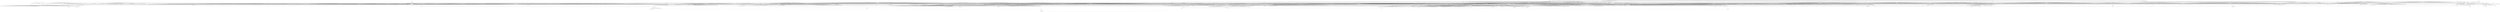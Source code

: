 graph G {
0 [name=3848];
1 [name=3];
2 [name=6];
3 [name=4];
4 [name=471];
5 [name=8];
6 [name=6464];
7 [name=16];
8 [name=170];
9 [name=23];
10 [name=4174];
11 [name=29];
12 [name=30];
13 [name=32];
14 [name=3506];
15 [name=4172];
16 [name=4924];
17 [name=33];
18 [name=5647];
19 [name=3847];
20 [name=36];
21 [name=3904];
22 [name=1];
23 [name=37];
24 [name=38];
25 [name=39];
26 [name=40];
27 [name=41];
28 [name=42];
29 [name=43];
30 [name=44];
31 [name=45];
32 [name=46];
33 [name=47];
34 [name=48];
35 [name=49];
36 [name=50];
37 [name=51];
38 [name=52];
39 [name=53];
40 [name=54];
41 [name=55];
42 [name=56];
43 [name=57];
44 [name=58];
45 [name=59];
46 [name=60];
47 [name=61];
48 [name=62];
49 [name=63];
50 [name=64];
51 [name=65];
52 [name=66];
53 [name=67];
54 [name=68];
55 [name=69];
56 [name=70];
57 [name=71];
58 [name=88];
59 [name=72];
60 [name=73];
61 [name=74];
62 [name=75];
63 [name=76];
64 [name=77];
65 [name=78];
66 [name=79];
67 [name=80];
68 [name=81];
69 [name=82];
70 [name=83];
71 [name=84];
72 [name=5503];
73 [name=85];
74 [name=86];
75 [name=87];
76 [name=89];
77 [name=90];
78 [name=91];
79 [name=92];
80 [name=93];
81 [name=94];
82 [name=95];
83 [name=96];
84 [name=97];
85 [name=98];
86 [name=99];
87 [name=100];
88 [name=102];
89 [name=103];
90 [name=3860];
91 [name=104];
92 [name=3872];
93 [name=107];
94 [name=108];
95 [name=109];
96 [name=110];
97 [name=111];
98 [name=3510];
99 [name=112];
100 [name=113];
101 [name=114];
102 [name=115];
103 [name=116];
104 [name=117];
105 [name=118];
106 [name=119];
107 [name=120];
108 [name=121];
109 [name=122];
110 [name=123];
111 [name=125];
112 [name=127];
113 [name=128];
114 [name=129];
115 [name=130];
116 [name=131];
117 [name=132];
118 [name=133];
119 [name=134];
120 [name=135];
121 [name=136];
122 [name=137];
123 [name=138];
124 [name=139];
125 [name=140];
126 [name=141];
127 [name=142];
128 [name=143];
129 [name=145];
130 [name=146];
131 [name=147];
132 [name=148];
133 [name=3477];
134 [name=149];
135 [name=150];
136 [name=4831];
137 [name=151];
138 [name=275];
139 [name=5711];
140 [name=152];
141 [name=153];
142 [name=154];
143 [name=6865];
144 [name=6867];
145 [name=155];
146 [name=156];
147 [name=157];
148 [name=158];
149 [name=159];
150 [name=160];
151 [name=161];
152 [name=163];
153 [name=4299];
154 [name=6445];
155 [name=164];
156 [name=166];
157 [name=9];
158 [name=5469];
159 [name=167];
160 [name=168];
161 [name=169];
162 [name=171];
163 [name=173];
164 [name=174];
165 [name=175];
166 [name=176];
167 [name=177];
168 [name=3941];
169 [name=178];
170 [name=179];
171 [name=180];
172 [name=181];
173 [name=1812];
174 [name=182];
175 [name=183];
176 [name=184];
177 [name=185];
178 [name=186];
179 [name=187];
180 [name=188];
181 [name=189];
182 [name=3942];
183 [name=190];
184 [name=191];
185 [name=192];
186 [name=193];
187 [name=194];
188 [name=195];
189 [name=196];
190 [name=197];
191 [name=198];
192 [name=199];
193 [name=200];
194 [name=201];
195 [name=202];
196 [name=203];
197 [name=3951];
198 [name=205];
199 [name=206];
200 [name=208];
201 [name=210];
202 [name=211];
203 [name=212];
204 [name=213];
205 [name=214];
206 [name=215];
207 [name=216];
208 [name=218];
209 [name=220];
210 [name=10];
211 [name=221];
212 [name=335];
213 [name=222];
214 [name=224];
215 [name=225];
216 [name=226];
217 [name=227];
218 [name=228];
219 [name=229];
220 [name=230];
221 [name=231];
222 [name=232];
223 [name=233];
224 [name=234];
225 [name=235];
226 [name=236];
227 [name=237];
228 [name=238];
229 [name=239];
230 [name=240];
231 [name=241];
232 [name=242];
233 [name=244];
234 [name=245];
235 [name=246];
236 [name=247];
237 [name=248];
238 [name=249];
239 [name=250];
240 [name=251];
241 [name=252];
242 [name=253];
243 [name=254];
244 [name=255];
245 [name=256];
246 [name=257];
247 [name=258];
248 [name=259];
249 [name=260];
250 [name=261];
251 [name=262];
252 [name=263];
253 [name=264];
254 [name=265];
255 [name=4942];
256 [name=266];
257 [name=267];
258 [name=268];
259 [name=269];
260 [name=270];
261 [name=271];
262 [name=272];
263 [name=273];
264 [name=274];
265 [name=276];
266 [name=277];
267 [name=278];
268 [name=279];
269 [name=280];
270 [name=281];
271 [name=282];
272 [name=3903];
273 [name=285];
274 [name=286];
275 [name=287];
276 [name=288];
277 [name=289];
278 [name=8304];
279 [name=290];
280 [name=291];
281 [name=297];
282 [name=298];
283 [name=3908];
284 [name=299];
285 [name=300];
286 [name=301];
287 [name=303];
288 [name=304];
289 [name=3909];
290 [name=305];
291 [name=307];
292 [name=15];
293 [name=308];
294 [name=309];
295 [name=3486];
296 [name=310];
297 [name=35];
298 [name=4977];
299 [name=5213];
300 [name=311];
301 [name=312];
302 [name=8353];
303 [name=313];
304 [name=1953];
305 [name=6799];
306 [name=314];
307 [name=315];
308 [name=4817];
309 [name=6754];
310 [name=316];
311 [name=5592];
312 [name=317];
313 [name=318];
314 [name=319];
315 [name=320];
316 [name=6114];
317 [name=6115];
318 [name=6226];
319 [name=321];
320 [name=5829];
321 [name=322];
322 [name=323];
323 [name=324];
324 [name=325];
325 [name=326];
326 [name=5092];
327 [name=327];
328 [name=328];
329 [name=329];
330 [name=330];
331 [name=331];
332 [name=332];
333 [name=334];
334 [name=336];
335 [name=337];
336 [name=5087];
337 [name=5];
338 [name=338];
339 [name=339];
340 [name=340];
341 [name=341];
342 [name=342];
343 [name=343];
344 [name=344];
345 [name=345];
346 [name=346];
347 [name=347];
348 [name=348];
349 [name=349];
350 [name=350];
351 [name=351];
352 [name=352];
353 [name=353];
354 [name=354];
355 [name=355];
356 [name=356];
357 [name=357];
358 [name=358];
359 [name=359];
360 [name=360];
361 [name=361];
362 [name=362];
363 [name=363];
364 [name=364];
365 [name=365];
366 [name=366];
367 [name=367];
368 [name=368];
369 [name=369];
370 [name=370];
371 [name=371];
372 [name=372];
373 [name=373];
374 [name=374];
375 [name=375];
376 [name=376];
377 [name=377];
378 [name=378];
379 [name=379];
380 [name=380];
381 [name=381];
382 [name=382];
383 [name=383];
384 [name=384];
385 [name=385];
386 [name=386];
387 [name=387];
388 [name=388];
389 [name=389];
390 [name=390];
391 [name=5029];
392 [name=391];
393 [name=392];
394 [name=393];
395 [name=394];
396 [name=395];
397 [name=396];
398 [name=397];
399 [name=398];
400 [name=399];
401 [name=400];
402 [name=401];
403 [name=402];
404 [name=403];
405 [name=404];
406 [name=405];
407 [name=406];
408 [name=407];
409 [name=408];
410 [name=409];
411 [name=410];
412 [name=411];
413 [name=412];
414 [name=413];
415 [name=414];
416 [name=415];
417 [name=416];
418 [name=417];
419 [name=418];
420 [name=419];
421 [name=420];
422 [name=421];
423 [name=422];
424 [name=423];
425 [name=424];
426 [name=425];
427 [name=426];
428 [name=427];
429 [name=428];
430 [name=429];
431 [name=430];
432 [name=431];
433 [name=432];
434 [name=433];
435 [name=434];
436 [name=435];
437 [name=436];
438 [name=437];
439 [name=438];
440 [name=439];
441 [name=440];
442 [name=441];
443 [name=442];
444 [name=443];
445 [name=444];
446 [name=445];
447 [name=5819];
448 [name=446];
449 [name=447];
450 [name=448];
451 [name=449];
452 [name=450];
453 [name=451];
454 [name=452];
455 [name=453];
456 [name=454];
457 [name=455];
458 [name=456];
459 [name=457];
460 [name=458];
461 [name=459];
462 [name=460];
463 [name=461];
464 [name=462];
465 [name=463];
466 [name=464];
467 [name=465];
468 [name=466];
469 [name=467];
470 [name=468];
471 [name=469];
472 [name=470];
473 [name=1611];
474 [name=472];
475 [name=474];
476 [name=475];
477 [name=4240];
478 [name=476];
479 [name=477];
480 [name=478];
481 [name=479];
482 [name=481];
483 [name=483];
484 [name=484];
485 [name=485];
486 [name=2785];
487 [name=491];
488 [name=492];
489 [name=493];
490 [name=494];
491 [name=495];
492 [name=497];
493 [name=498];
494 [name=499];
495 [name=500];
496 [name=501];
497 [name=502];
498 [name=504];
499 [name=505];
500 [name=4173];
501 [name=721];
502 [name=722];
503 [name=723];
504 [name=724];
505 [name=725];
506 [name=726];
507 [name=727];
508 [name=728];
509 [name=729];
510 [name=730];
511 [name=731];
512 [name=732];
513 [name=733];
514 [name=734];
515 [name=735];
516 [name=736];
517 [name=737];
518 [name=738];
519 [name=739];
520 [name=740];
521 [name=741];
522 [name=742];
523 [name=743];
524 [name=744];
525 [name=745];
526 [name=746];
527 [name=747];
528 [name=748];
529 [name=749];
530 [name=750];
531 [name=751];
532 [name=752];
533 [name=753];
534 [name=754];
535 [name=755];
536 [name=756];
537 [name=757];
538 [name=758];
539 [name=759];
540 [name=760];
541 [name=761];
542 [name=762];
543 [name=763];
544 [name=764];
545 [name=765];
546 [name=766];
547 [name=767];
548 [name=768];
549 [name=769];
550 [name=770];
551 [name=771];
552 [name=772];
553 [name=773];
554 [name=774];
555 [name=775];
556 [name=776];
557 [name=777];
558 [name=778];
559 [name=779];
560 [name=780];
561 [name=781];
562 [name=782];
563 [name=783];
564 [name=784];
565 [name=785];
566 [name=786];
567 [name=787];
568 [name=788];
569 [name=789];
570 [name=790];
571 [name=791];
572 [name=792];
573 [name=793];
574 [name=794];
575 [name=795];
576 [name=796];
577 [name=797];
578 [name=798];
579 [name=799];
580 [name=800];
581 [name=801];
582 [name=802];
583 [name=803];
584 [name=804];
585 [name=805];
586 [name=806];
587 [name=807];
588 [name=808];
589 [name=809];
590 [name=810];
591 [name=811];
592 [name=812];
593 [name=813];
594 [name=814];
595 [name=815];
596 [name=816];
597 [name=817];
598 [name=818];
599 [name=819];
600 [name=820];
601 [name=821];
602 [name=822];
603 [name=823];
604 [name=824];
605 [name=825];
606 [name=826];
607 [name=827];
608 [name=828];
609 [name=829];
610 [name=830];
611 [name=831];
612 [name=832];
613 [name=833];
614 [name=834];
615 [name=835];
616 [name=836];
617 [name=837];
618 [name=838];
619 [name=839];
620 [name=840];
621 [name=841];
622 [name=842];
623 [name=843];
624 [name=844];
625 [name=845];
626 [name=846];
627 [name=847];
628 [name=848];
629 [name=849];
630 [name=850];
631 [name=851];
632 [name=852];
633 [name=853];
634 [name=854];
635 [name=855];
636 [name=856];
637 [name=857];
638 [name=858];
639 [name=859];
640 [name=860];
641 [name=861];
642 [name=862];
643 [name=863];
644 [name=864];
645 [name=865];
646 [name=866];
647 [name=867];
648 [name=868];
649 [name=869];
650 [name=870];
651 [name=871];
652 [name=872];
653 [name=873];
654 [name=874];
655 [name=875];
656 [name=876];
657 [name=877];
658 [name=878];
659 [name=879];
660 [name=880];
661 [name=881];
662 [name=882];
663 [name=883];
664 [name=884];
665 [name=885];
666 [name=886];
667 [name=887];
668 [name=888];
669 [name=889];
670 [name=890];
671 [name=891];
672 [name=892];
673 [name=893];
674 [name=894];
675 [name=895];
676 [name=896];
677 [name=897];
678 [name=898];
679 [name=899];
680 [name=900];
681 [name=901];
682 [name=902];
683 [name=903];
684 [name=904];
685 [name=905];
686 [name=906];
687 [name=907];
688 [name=908];
689 [name=909];
690 [name=910];
691 [name=911];
692 [name=912];
693 [name=913];
694 [name=914];
695 [name=915];
696 [name=916];
697 [name=917];
698 [name=918];
699 [name=919];
700 [name=920];
701 [name=921];
702 [name=922];
703 [name=923];
704 [name=924];
705 [name=925];
706 [name=926];
707 [name=927];
708 [name=928];
709 [name=929];
710 [name=930];
711 [name=931];
712 [name=932];
713 [name=933];
714 [name=934];
715 [name=935];
716 [name=936];
717 [name=937];
718 [name=938];
719 [name=939];
720 [name=940];
721 [name=941];
722 [name=942];
723 [name=943];
724 [name=944];
725 [name=945];
726 [name=946];
727 [name=947];
728 [name=948];
729 [name=949];
730 [name=950];
731 [name=951];
732 [name=952];
733 [name=953];
734 [name=954];
735 [name=955];
736 [name=956];
737 [name=957];
738 [name=958];
739 [name=959];
740 [name=960];
741 [name=961];
742 [name=962];
743 [name=963];
744 [name=964];
745 [name=965];
746 [name=966];
747 [name=967];
748 [name=968];
749 [name=969];
750 [name=970];
751 [name=971];
752 [name=972];
753 [name=973];
754 [name=974];
755 [name=975];
756 [name=976];
757 [name=977];
758 [name=978];
759 [name=979];
760 [name=980];
761 [name=981];
762 [name=982];
763 [name=983];
764 [name=984];
765 [name=985];
766 [name=986];
767 [name=987];
768 [name=988];
769 [name=989];
770 [name=990];
771 [name=991];
772 [name=992];
773 [name=993];
774 [name=994];
775 [name=995];
776 [name=996];
777 [name=997];
778 [name=998];
779 [name=999];
780 [name=1000];
781 [name=1001];
782 [name=1002];
783 [name=1003];
784 [name=1004];
785 [name=1005];
786 [name=1006];
787 [name=1007];
788 [name=1008];
789 [name=1009];
790 [name=1010];
791 [name=1011];
792 [name=1012];
793 [name=1013];
794 [name=1014];
795 [name=1015];
796 [name=1016];
797 [name=1017];
798 [name=1018];
799 [name=1019];
800 [name=1020];
801 [name=1021];
802 [name=1022];
803 [name=1023];
804 [name=1024];
805 [name=1025];
806 [name=1026];
807 [name=1027];
808 [name=1028];
809 [name=1029];
810 [name=1030];
811 [name=1031];
812 [name=1032];
813 [name=1033];
814 [name=1034];
815 [name=1035];
816 [name=1036];
817 [name=1037];
818 [name=1038];
819 [name=1039];
820 [name=1040];
821 [name=1041];
822 [name=1042];
823 [name=1043];
824 [name=1044];
825 [name=1045];
826 [name=1046];
827 [name=1047];
828 [name=1048];
829 [name=1049];
830 [name=1050];
831 [name=1051];
832 [name=1052];
833 [name=1053];
834 [name=1054];
835 [name=1055];
836 [name=1056];
837 [name=1057];
838 [name=1058];
839 [name=1059];
840 [name=1060];
841 [name=1061];
842 [name=1062];
843 [name=1063];
844 [name=1064];
845 [name=1065];
846 [name=1066];
847 [name=1067];
848 [name=1068];
849 [name=1069];
850 [name=1070];
851 [name=1071];
852 [name=1072];
853 [name=1073];
854 [name=1074];
855 [name=1075];
856 [name=1076];
857 [name=1077];
858 [name=1078];
859 [name=1079];
860 [name=1080];
861 [name=1081];
862 [name=1082];
863 [name=1083];
864 [name=1084];
865 [name=1085];
866 [name=1086];
867 [name=1087];
868 [name=1088];
869 [name=1089];
870 [name=1090];
871 [name=1091];
872 [name=1092];
873 [name=1093];
874 [name=1094];
875 [name=1095];
876 [name=1096];
877 [name=1097];
878 [name=1098];
879 [name=1099];
880 [name=1100];
881 [name=1101];
882 [name=1102];
883 [name=1103];
884 [name=1104];
885 [name=1105];
886 [name=1106];
887 [name=1107];
888 [name=1108];
889 [name=1109];
890 [name=1110];
891 [name=1111];
892 [name=1112];
893 [name=1113];
894 [name=1114];
895 [name=1115];
896 [name=1116];
897 [name=1117];
898 [name=1118];
899 [name=1119];
900 [name=1120];
901 [name=1121];
902 [name=1122];
903 [name=1123];
904 [name=1124];
905 [name=1125];
906 [name=1126];
907 [name=1127];
908 [name=1128];
909 [name=1129];
910 [name=1130];
911 [name=1131];
912 [name=1132];
913 [name=1133];
914 [name=1134];
915 [name=1135];
916 [name=1136];
917 [name=1137];
918 [name=1138];
919 [name=1139];
920 [name=1140];
921 [name=1141];
922 [name=1142];
923 [name=1143];
924 [name=1144];
925 [name=1145];
926 [name=1146];
927 [name=1147];
928 [name=1148];
929 [name=1149];
930 [name=1150];
931 [name=1151];
932 [name=1152];
933 [name=1153];
934 [name=1154];
935 [name=1155];
936 [name=1156];
937 [name=3897];
938 [name=1157];
939 [name=1158];
940 [name=1159];
941 [name=1160];
942 [name=1161];
943 [name=1162];
944 [name=1163];
945 [name=1164];
946 [name=1165];
947 [name=1166];
948 [name=1167];
949 [name=1168];
950 [name=1169];
951 [name=1170];
952 [name=1171];
953 [name=1172];
954 [name=1173];
955 [name=1174];
956 [name=1175];
957 [name=1176];
958 [name=1177];
959 [name=1178];
960 [name=1179];
961 [name=1180];
962 [name=1181];
963 [name=1182];
964 [name=1183];
965 [name=1184];
966 [name=1185];
967 [name=1186];
968 [name=1187];
969 [name=1188];
970 [name=1189];
971 [name=1190];
972 [name=1191];
973 [name=1192];
974 [name=1193];
975 [name=1194];
976 [name=1195];
977 [name=1196];
978 [name=1197];
979 [name=1198];
980 [name=1199];
981 [name=1200];
982 [name=1201];
983 [name=1202];
984 [name=1203];
985 [name=1204];
986 [name=1205];
987 [name=1206];
988 [name=1207];
989 [name=1208];
990 [name=1209];
991 [name=1210];
992 [name=1211];
993 [name=1212];
994 [name=1213];
995 [name=1214];
996 [name=1215];
997 [name=1216];
998 [name=1217];
999 [name=1218];
1000 [name=1219];
1001 [name=1220];
1002 [name=1221];
1003 [name=1222];
1004 [name=1223];
1005 [name=1224];
1006 [name=1225];
1007 [name=1226];
1008 [name=1227];
1009 [name=1228];
1010 [name=1229];
1011 [name=1230];
1012 [name=1231];
1013 [name=1232];
1014 [name=1233];
1015 [name=1234];
1016 [name=1235];
1017 [name=1236];
1018 [name=1237];
1019 [name=1238];
1020 [name=1239];
1021 [name=1240];
1022 [name=1241];
1023 [name=1242];
1024 [name=1243];
1025 [name=1244];
1026 [name=1245];
1027 [name=1246];
1028 [name=1247];
1029 [name=1248];
1030 [name=1249];
1031 [name=1250];
1032 [name=1251];
1033 [name=1252];
1034 [name=1253];
1035 [name=1254];
1036 [name=1255];
1037 [name=1256];
1038 [name=1257];
1039 [name=1258];
1040 [name=1259];
1041 [name=1260];
1042 [name=1261];
1043 [name=1262];
1044 [name=1263];
1045 [name=1264];
1046 [name=1265];
1047 [name=1266];
1048 [name=8227];
1049 [name=1267];
1050 [name=1269];
1051 [name=1270];
1052 [name=1274];
1053 [name=1275];
1054 [name=1276];
1055 [name=1277];
1056 [name=1278];
1057 [name=1281];
1058 [name=1282];
1059 [name=1283];
1060 [name=1286];
1061 [name=1284];
1062 [name=1285];
1063 [name=1287];
1064 [name=1289];
1065 [name=1290];
1066 [name=1291];
1067 [name=1293];
1068 [name=1294];
1069 [name=5487];
1070 [name=1295];
1071 [name=1296];
1072 [name=1297];
1073 [name=1298];
1074 [name=1299];
1075 [name=1300];
1076 [name=1308];
1077 [name=1312];
1078 [name=1314];
1079 [name=1315];
1080 [name=14];
1081 [name=1316];
1082 [name=1317];
1083 [name=1318];
1084 [name=1319];
1085 [name=1320];
1086 [name=1321];
1087 [name=1322];
1088 [name=1323];
1089 [name=1324];
1090 [name=1325];
1091 [name=1326];
1092 [name=1327];
1093 [name=1328];
1094 [name=1329];
1095 [name=1330];
1096 [name=1331];
1097 [name=1332];
1098 [name=1333];
1099 [name=1334];
1100 [name=1335];
1101 [name=1336];
1102 [name=1337];
1103 [name=1338];
1104 [name=1339];
1105 [name=1340];
1106 [name=1341];
1107 [name=1342];
1108 [name=1343];
1109 [name=1344];
1110 [name=1345];
1111 [name=1346];
1112 [name=1347];
1113 [name=1348];
1114 [name=1349];
1115 [name=1350];
1116 [name=1351];
1117 [name=1352];
1118 [name=1353];
1119 [name=1354];
1120 [name=1355];
1121 [name=1356];
1122 [name=1357];
1123 [name=1358];
1124 [name=1359];
1125 [name=1361];
1126 [name=1362];
1127 [name=1363];
1128 [name=1364];
1129 [name=1365];
1130 [name=1366];
1131 [name=1367];
1132 [name=1368];
1133 [name=1369];
1134 [name=1370];
1135 [name=1371];
1136 [name=1372];
1137 [name=1373];
1138 [name=1374];
1139 [name=1375];
1140 [name=1376];
1141 [name=1377];
1142 [name=1378];
1143 [name=1379];
1144 [name=1380];
1145 [name=1381];
1146 [name=1382];
1147 [name=1383];
1148 [name=1384];
1149 [name=1385];
1150 [name=1386];
1151 [name=1387];
1152 [name=1388];
1153 [name=1389];
1154 [name=1390];
1155 [name=1391];
1156 [name=1392];
1157 [name=1393];
1158 [name=1394];
1159 [name=1395];
1160 [name=1396];
1161 [name=1397];
1162 [name=1398];
1163 [name=1399];
1164 [name=1400];
1165 [name=1401];
1166 [name=1402];
1167 [name=1403];
1168 [name=1404];
1169 [name=1405];
1170 [name=1406];
1171 [name=1407];
1172 [name=1408];
1173 [name=1409];
1174 [name=1410];
1175 [name=1411];
1176 [name=1412];
1177 [name=1413];
1178 [name=1414];
1179 [name=1415];
1180 [name=1416];
1181 [name=1417];
1182 [name=1418];
1183 [name=1419];
1184 [name=1420];
1185 [name=1421];
1186 [name=1422];
1187 [name=1423];
1188 [name=1424];
1189 [name=1426];
1190 [name=1427];
1191 [name=1428];
1192 [name=1429];
1193 [name=1431];
1194 [name=1432];
1195 [name=1433];
1196 [name=1435];
1197 [name=1436];
1198 [name=1437];
1199 [name=1438];
1200 [name=1439];
1201 [name=25];
1202 [name=1440];
1203 [name=1441];
1204 [name=1442];
1205 [name=1443];
1206 [name=1444];
1207 [name=1445];
1208 [name=1446];
1209 [name=1447];
1210 [name=1448];
1211 [name=1449];
1212 [name=1451];
1213 [name=1452];
1214 [name=1453];
1215 [name=1454];
1216 [name=1455];
1217 [name=1456];
1218 [name=1457];
1219 [name=1458];
1220 [name=1459];
1221 [name=1460];
1222 [name=1461];
1223 [name=1462];
1224 [name=1463];
1225 [name=1464];
1226 [name=1465];
1227 [name=1466];
1228 [name=1467];
1229 [name=1468];
1230 [name=1469];
1231 [name=1470];
1232 [name=1471];
1233 [name=1472];
1234 [name=1473];
1235 [name=1474];
1236 [name=1475];
1237 [name=1476];
1238 [name=1477];
1239 [name=1478];
1240 [name=1479];
1241 [name=1480];
1242 [name=1481];
1243 [name=1482];
1244 [name=1483];
1245 [name=1484];
1246 [name=1485];
1247 [name=1486];
1248 [name=1487];
1249 [name=1488];
1250 [name=1489];
1251 [name=1490];
1252 [name=1491];
1253 [name=1492];
1254 [name=1493];
1255 [name=1495];
1256 [name=1496];
1257 [name=1498];
1258 [name=1499];
1259 [name=1500];
1260 [name=1501];
1261 [name=1502];
1262 [name=1503];
1263 [name=1504];
1264 [name=1505];
1265 [name=1506];
1266 [name=1507];
1267 [name=1508];
1268 [name=1509];
1269 [name=1510];
1270 [name=1511];
1271 [name=1512];
1272 [name=1513];
1273 [name=1514];
1274 [name=1515];
1275 [name=1516];
1276 [name=1517];
1277 [name=1518];
1278 [name=1519];
1279 [name=1520];
1280 [name=1521];
1281 [name=1522];
1282 [name=1523];
1283 [name=1524];
1284 [name=1525];
1285 [name=1526];
1286 [name=1528];
1287 [name=1529];
1288 [name=1530];
1289 [name=1531];
1290 [name=1532];
1291 [name=1533];
1292 [name=1534];
1293 [name=1535];
1294 [name=1536];
1295 [name=1537];
1296 [name=1538];
1297 [name=1539];
1298 [name=1540];
1299 [name=1541];
1300 [name=1542];
1301 [name=1543];
1302 [name=1544];
1303 [name=1545];
1304 [name=1546];
1305 [name=1547];
1306 [name=1548];
1307 [name=1549];
1308 [name=1550];
1309 [name=1551];
1310 [name=1552];
1311 [name=1553];
1312 [name=1554];
1313 [name=1555];
1314 [name=1556];
1315 [name=1557];
1316 [name=1559];
1317 [name=1560];
1318 [name=1561];
1319 [name=1562];
1320 [name=1563];
1321 [name=1564];
1322 [name=1566];
1323 [name=1567];
1324 [name=1568];
1325 [name=1569];
1326 [name=1570];
1327 [name=1571];
1328 [name=11];
1329 [name=1572];
1330 [name=1573];
1331 [name=1574];
1332 [name=1575];
1333 [name=1576];
1334 [name=1577];
1335 [name=1578];
1336 [name=1579];
1337 [name=1580];
1338 [name=1581];
1339 [name=1582];
1340 [name=1583];
1341 [name=1584];
1342 [name=1585];
1343 [name=1586];
1344 [name=1589];
1345 [name=1590];
1346 [name=1591];
1347 [name=1592];
1348 [name=1593];
1349 [name=1594];
1350 [name=1595];
1351 [name=1596];
1352 [name=1597];
1353 [name=1598];
1354 [name=1599];
1355 [name=1600];
1356 [name=1601];
1357 [name=1602];
1358 [name=1603];
1359 [name=1604];
1360 [name=1605];
1361 [name=1606];
1362 [name=1607];
1363 [name=1608];
1364 [name=1609];
1365 [name=1610];
1366 [name=1614];
1367 [name=1615];
1368 [name=1616];
1369 [name=31];
1370 [name=1658];
1371 [name=13];
1372 [name=1662];
1373 [name=1663];
1374 [name=1664];
1375 [name=1665];
1376 [name=1666];
1377 [name=1667];
1378 [name=1668];
1379 [name=1669];
1380 [name=1670];
1381 [name=1671];
1382 [name=1672];
1383 [name=1673];
1384 [name=1674];
1385 [name=1675];
1386 [name=1676];
1387 [name=1677];
1388 [name=1678];
1389 [name=1679];
1390 [name=1680];
1391 [name=1681];
1392 [name=1682];
1393 [name=1683];
1394 [name=1684];
1395 [name=1685];
1396 [name=1686];
1397 [name=1688];
1398 [name=1689];
1399 [name=1690];
1400 [name=1691];
1401 [name=1692];
1402 [name=1693];
1403 [name=1694];
1404 [name=1695];
1405 [name=1696];
1406 [name=1697];
1407 [name=1698];
1408 [name=1699];
1409 [name=1700];
1410 [name=1701];
1411 [name=1703];
1412 [name=1704];
1413 [name=1705];
1414 [name=1706];
1415 [name=1707];
1416 [name=1708];
1417 [name=1709];
1418 [name=1710];
1419 [name=1711];
1420 [name=1712];
1421 [name=1713];
1422 [name=1714];
1423 [name=1715];
1424 [name=1716];
1425 [name=1717];
1426 [name=1718];
1427 [name=1719];
1428 [name=1720];
1429 [name=1721];
1430 [name=1722];
1431 [name=1723];
1432 [name=1724];
1433 [name=1725];
1434 [name=1726];
1435 [name=1727];
1436 [name=1728];
1437 [name=1729];
1438 [name=1730];
1439 [name=1731];
1440 [name=1732];
1441 [name=1733];
1442 [name=1734];
1443 [name=1735];
1444 [name=1737];
1445 [name=1739];
1446 [name=1740];
1447 [name=1742];
1448 [name=1743];
1449 [name=1744];
1450 [name=1745];
1451 [name=1746];
1452 [name=1747];
1453 [name=1748];
1454 [name=1749];
1455 [name=1750];
1456 [name=1751];
1457 [name=1752];
1458 [name=1753];
1459 [name=1754];
1460 [name=1755];
1461 [name=1756];
1462 [name=1757];
1463 [name=1758];
1464 [name=1759];
1465 [name=1760];
1466 [name=1761];
1467 [name=1762];
1468 [name=1764];
1469 [name=1765];
1470 [name=1766];
1471 [name=1767];
1472 [name=1768];
1473 [name=1769];
1474 [name=1770];
1475 [name=1771];
1476 [name=1772];
1477 [name=1773];
1478 [name=1774];
1479 [name=1775];
1480 [name=1776];
1481 [name=1777];
1482 [name=1778];
1483 [name=1779];
1484 [name=1780];
1485 [name=1781];
1486 [name=1782];
1487 [name=1783];
1488 [name=1784];
1489 [name=1785];
1490 [name=1786];
1491 [name=1787];
1492 [name=1788];
1493 [name=1789];
1494 [name=1790];
1495 [name=1791];
1496 [name=1792];
1497 [name=1793];
1498 [name=1794];
1499 [name=1795];
1500 [name=1796];
1501 [name=1797];
1502 [name=1798];
1503 [name=1799];
1504 [name=1800];
1505 [name=1801];
1506 [name=1802];
1507 [name=1803];
1508 [name=1804];
1509 [name=1805];
1510 [name=1806];
1511 [name=1807];
1512 [name=1808];
1513 [name=1809];
1514 [name=1810];
1515 [name=1811];
1516 [name=1813];
1517 [name=1814];
1518 [name=1815];
1519 [name=1816];
1520 [name=1817];
1521 [name=1818];
1522 [name=1819];
1523 [name=1820];
1524 [name=1821];
1525 [name=1822];
1526 [name=1823];
1527 [name=1824];
1528 [name=1825];
1529 [name=1829];
1530 [name=1838];
1531 [name=1846];
1532 [name=1847];
1533 [name=2811];
1534 [name=1848];
1535 [name=1849];
1536 [name=1853];
1537 [name=1854];
1538 [name=1855];
1539 [name=1856];
1540 [name=1857];
1541 [name=1858];
1542 [name=1859];
1543 [name=1860];
1544 [name=1861];
1545 [name=1862];
1546 [name=1863];
1547 [name=1864];
1548 [name=1865];
1549 [name=1866];
1550 [name=1867];
1551 [name=1868];
1552 [name=1869];
1553 [name=1870];
1554 [name=1871];
1555 [name=7082];
1556 [name=1872];
1557 [name=1873];
1558 [name=4926];
1559 [name=6051];
1560 [name=1874];
1561 [name=1875];
1562 [name=6480];
1563 [name=1877];
1564 [name=1879];
1565 [name=1880];
1566 [name=1881];
1567 [name=1882];
1568 [name=1883];
1569 [name=1884];
1570 [name=1885];
1571 [name=1886];
1572 [name=1887];
1573 [name=1888];
1574 [name=7012];
1575 [name=1889];
1576 [name=1890];
1577 [name=4823];
1578 [name=1891];
1579 [name=1892];
1580 [name=1893];
1581 [name=1894];
1582 [name=6008];
1583 [name=1896];
1584 [name=1897];
1585 [name=1898];
1586 [name=1899];
1587 [name=1900];
1588 [name=1901];
1589 [name=1902];
1590 [name=1903];
1591 [name=1904];
1592 [name=1905];
1593 [name=1906];
1594 [name=1907];
1595 [name=1908];
1596 [name=1909];
1597 [name=1910];
1598 [name=1911];
1599 [name=1912];
1600 [name=1913];
1601 [name=1914];
1602 [name=1915];
1603 [name=1916];
1604 [name=1917];
1605 [name=1918];
1606 [name=1919];
1607 [name=1920];
1608 [name=1921];
1609 [name=1922];
1610 [name=1923];
1611 [name=1924];
1612 [name=1925];
1613 [name=1926];
1614 [name=1927];
1615 [name=1928];
1616 [name=1929];
1617 [name=1930];
1618 [name=1931];
1619 [name=1932];
1620 [name=1933];
1621 [name=1934];
1622 [name=1935];
1623 [name=1936];
1624 [name=1937];
1625 [name=1938];
1626 [name=1939];
1627 [name=1940];
1628 [name=1941];
1629 [name=1942];
1630 [name=1943];
1631 [name=1944];
1632 [name=1945];
1633 [name=1946];
1634 [name=1947];
1635 [name=1948];
1636 [name=1949];
1637 [name=1950];
1638 [name=1951];
1639 [name=1952];
1640 [name=5076];
1641 [name=1954];
1642 [name=1955];
1643 [name=1956];
1644 [name=1957];
1645 [name=1958];
1646 [name=1959];
1647 [name=1960];
1648 [name=1961];
1649 [name=1962];
1650 [name=1963];
1651 [name=1964];
1652 [name=1965];
1653 [name=1966];
1654 [name=1967];
1655 [name=1968];
1656 [name=1970];
1657 [name=1971];
1658 [name=1972];
1659 [name=1973];
1660 [name=1974];
1661 [name=1975];
1662 [name=1976];
1663 [name=1977];
1664 [name=1978];
1665 [name=1979];
1666 [name=1980];
1667 [name=1981];
1668 [name=1982];
1669 [name=1983];
1670 [name=1984];
1671 [name=1985];
1672 [name=1986];
1673 [name=1987];
1674 [name=1988];
1675 [name=1989];
1676 [name=1990];
1677 [name=1991];
1678 [name=1992];
1679 [name=1993];
1680 [name=1994];
1681 [name=1995];
1682 [name=1996];
1683 [name=1997];
1684 [name=1998];
1685 [name=1999];
1686 [name=2014];
1687 [name=2015];
1688 [name=2016];
1689 [name=2017];
1690 [name=2018];
1691 [name=2019];
1692 [name=2020];
1693 [name=5875];
1694 [name=2021];
1695 [name=2022];
1696 [name=17];
1697 [name=2023];
1698 [name=2024];
1699 [name=2025];
1700 [name=2026];
1701 [name=2027];
1702 [name=2028];
1703 [name=2029];
1704 [name=2030];
1705 [name=2031];
1706 [name=2032];
1707 [name=2033];
1708 [name=2034];
1709 [name=2035];
1710 [name=2036];
1711 [name=2037];
1712 [name=2038];
1713 [name=2039];
1714 [name=2040];
1715 [name=2041];
1716 [name=2042];
1717 [name=2043];
1718 [name=2044];
1719 [name=2045];
1720 [name=2046];
1721 [name=2047];
1722 [name=2048];
1723 [name=2049];
1724 [name=2050];
1725 [name=2051];
1726 [name=2052];
1727 [name=2053];
1728 [name=2054];
1729 [name=2055];
1730 [name=2056];
1731 [name=2057];
1732 [name=2058];
1733 [name=2059];
1734 [name=2060];
1735 [name=2061];
1736 [name=2062];
1737 [name=2063];
1738 [name=2064];
1739 [name=2065];
1740 [name=2066];
1741 [name=2067];
1742 [name=2068];
1743 [name=2069];
1744 [name=2070];
1745 [name=2071];
1746 [name=2072];
1747 [name=2073];
1748 [name=2074];
1749 [name=2075];
1750 [name=2076];
1751 [name=2077];
1752 [name=2078];
1753 [name=2079];
1754 [name=2082];
1755 [name=2083];
1756 [name=2085];
1757 [name=2087];
1758 [name=20];
1759 [name=2586];
1760 [name=2587];
1761 [name=2588];
1762 [name=2589];
1763 [name=2590];
1764 [name=2591];
1765 [name=2592];
1766 [name=2593];
1767 [name=2594];
1768 [name=2595];
1769 [name=2596];
1770 [name=2597];
1771 [name=2598];
1772 [name=2599];
1773 [name=2600];
1774 [name=2601];
1775 [name=2602];
1776 [name=2603];
1777 [name=2604];
1778 [name=2605];
1779 [name=2606];
1780 [name=2607];
1781 [name=2608];
1782 [name=2609];
1783 [name=2610];
1784 [name=2611];
1785 [name=2612];
1786 [name=2613];
1787 [name=2614];
1788 [name=2615];
1789 [name=2616];
1790 [name=2617];
1791 [name=2618];
1792 [name=2619];
1793 [name=2620];
1794 [name=2621];
1795 [name=2622];
1796 [name=2623];
1797 [name=2624];
1798 [name=2625];
1799 [name=2626];
1800 [name=2627];
1801 [name=2628];
1802 [name=2629];
1803 [name=2630];
1804 [name=2631];
1805 [name=2632];
1806 [name=2633];
1807 [name=2634];
1808 [name=2635];
1809 [name=2636];
1810 [name=2637];
1811 [name=2638];
1812 [name=2639];
1813 [name=2640];
1814 [name=2641];
1815 [name=2642];
1816 [name=2643];
1817 [name=2644];
1818 [name=2645];
1819 [name=2646];
1820 [name=2647];
1821 [name=2648];
1822 [name=2649];
1823 [name=2650];
1824 [name=2651];
1825 [name=2652];
1826 [name=2653];
1827 [name=2654];
1828 [name=2655];
1829 [name=2656];
1830 [name=2657];
1831 [name=2658];
1832 [name=2659];
1833 [name=2661];
1834 [name=2662];
1835 [name=2663];
1836 [name=2664];
1837 [name=2665];
1838 [name=2666];
1839 [name=2667];
1840 [name=2668];
1841 [name=2669];
1842 [name=2670];
1843 [name=2671];
1844 [name=2672];
1845 [name=2673];
1846 [name=2674];
1847 [name=2675];
1848 [name=2676];
1849 [name=2677];
1850 [name=2678];
1851 [name=22];
1852 [name=2722];
1853 [name=2723];
1854 [name=2724];
1855 [name=2725];
1856 [name=2726];
1857 [name=2727];
1858 [name=2728];
1859 [name=2729];
1860 [name=2730];
1861 [name=2731];
1862 [name=2732];
1863 [name=2733];
1864 [name=2734];
1865 [name=2735];
1866 [name=2736];
1867 [name=2737];
1868 [name=2738];
1869 [name=2739];
1870 [name=2740];
1871 [name=2741];
1872 [name=2742];
1873 [name=2743];
1874 [name=2744];
1875 [name=2745];
1876 [name=2746];
1877 [name=2747];
1878 [name=2748];
1879 [name=2749];
1880 [name=2750];
1881 [name=2751];
1882 [name=2752];
1883 [name=2753];
1884 [name=2754];
1885 [name=2755];
1886 [name=2756];
1887 [name=2757];
1888 [name=2758];
1889 [name=2759];
1890 [name=2760];
1891 [name=2761];
1892 [name=2762];
1893 [name=2763];
1894 [name=2764];
1895 [name=2765];
1896 [name=2766];
1897 [name=2767];
1898 [name=2768];
1899 [name=2769];
1900 [name=2770];
1901 [name=2771];
1902 [name=2772];
1903 [name=2773];
1904 [name=2774];
1905 [name=2775];
1906 [name=2776];
1907 [name=2777];
1908 [name=2778];
1909 [name=2779];
1910 [name=2780];
1911 [name=2782];
1912 [name=2783];
1913 [name=2784];
1914 [name=2786];
1915 [name=2787];
1916 [name=4364];
1917 [name=2788];
1918 [name=2789];
1919 [name=2790];
1920 [name=2791];
1921 [name=2792];
1922 [name=2793];
1923 [name=2794];
1924 [name=2795];
1925 [name=2796];
1926 [name=2797];
1927 [name=2798];
1928 [name=2799];
1929 [name=2800];
1930 [name=2801];
1931 [name=2802];
1932 [name=2803];
1933 [name=2804];
1934 [name=2805];
1935 [name=2806];
1936 [name=2807];
1937 [name=2808];
1938 [name=2809];
1939 [name=2810];
1940 [name=2812];
1941 [name=4365];
1942 [name=2813];
1943 [name=2814];
1944 [name=2815];
1945 [name=2816];
1946 [name=2817];
1947 [name=2818];
1948 [name=2819];
1949 [name=2820];
1950 [name=2821];
1951 [name=2822];
1952 [name=2823];
1953 [name=2826];
1954 [name=2827];
1955 [name=2831];
1956 [name=2833];
1957 [name=2834];
1958 [name=2835];
1959 [name=2840];
1960 [name=2841];
1961 [name=2842];
1962 [name=2843];
1963 [name=2847];
1964 [name=2849];
1965 [name=2850];
1966 [name=2851];
1967 [name=2852];
1968 [name=2853];
1969 [name=2854];
1970 [name=2855];
1971 [name=2856];
1972 [name=2857];
1973 [name=2858];
1974 [name=2859];
1975 [name=2860];
1976 [name=3539];
1977 [name=2861];
1978 [name=2862];
1979 [name=2863];
1980 [name=2864];
1981 [name=2865];
1982 [name=2866];
1983 [name=2867];
1984 [name=2868];
1985 [name=2869];
1986 [name=2870];
1987 [name=2871];
1988 [name=2872];
1989 [name=2873];
1990 [name=2874];
1991 [name=2875];
1992 [name=2876];
1993 [name=2877];
1994 [name=2878];
1995 [name=2879];
1996 [name=2880];
1997 [name=2881];
1998 [name=2882];
1999 [name=2883];
2000 [name=2884];
2001 [name=2885];
2002 [name=2886];
2003 [name=2887];
2004 [name=2888];
2005 [name=2889];
2006 [name=2890];
2007 [name=2891];
2008 [name=2892];
2009 [name=2893];
2010 [name=2894];
2011 [name=2895];
2012 [name=2896];
2013 [name=2897];
2014 [name=2898];
2015 [name=2899];
2016 [name=2900];
2017 [name=2901];
2018 [name=2902];
2019 [name=2903];
2020 [name=2904];
2021 [name=2905];
2022 [name=2906];
2023 [name=2907];
2024 [name=2908];
2025 [name=2909];
2026 [name=2910];
2027 [name=2911];
2028 [name=2912];
2029 [name=2913];
2030 [name=2914];
2031 [name=2915];
2032 [name=2917];
2033 [name=2918];
2034 [name=2919];
2035 [name=2920];
2036 [name=2921];
2037 [name=2922];
2038 [name=2923];
2039 [name=2925];
2040 [name=2926];
2041 [name=2927];
2042 [name=2928];
2043 [name=2929];
2044 [name=2930];
2045 [name=2931];
2046 [name=2932];
2047 [name=2933];
2048 [name=2934];
2049 [name=2935];
2050 [name=2936];
2051 [name=2937];
2052 [name=2938];
2053 [name=2939];
2054 [name=2940];
2055 [name=2941];
2056 [name=2942];
2057 [name=2944];
2058 [name=2945];
2059 [name=2946];
2060 [name=2947];
2061 [name=2948];
2062 [name=2949];
2063 [name=2950];
2064 [name=2951];
2065 [name=2952];
2066 [name=2953];
2067 [name=2954];
2068 [name=2955];
2069 [name=2956];
2070 [name=2957];
2071 [name=2958];
2072 [name=2959];
2073 [name=2960];
2074 [name=2961];
2075 [name=2962];
2076 [name=2963];
2077 [name=2964];
2078 [name=2965];
2079 [name=2966];
2080 [name=2967];
2081 [name=2968];
2082 [name=2969];
2083 [name=2970];
2084 [name=2971];
2085 [name=2972];
2086 [name=2973];
2087 [name=2974];
2088 [name=2975];
2089 [name=2976];
2090 [name=2977];
2091 [name=2978];
2092 [name=2979];
2093 [name=2980];
2094 [name=2981];
2095 [name=2982];
2096 [name=2983];
2097 [name=2984];
2098 [name=2985];
2099 [name=2986];
2100 [name=2987];
2101 [name=2988];
2102 [name=2989];
2103 [name=2990];
2104 [name=2991];
2105 [name=2992];
2106 [name=2993];
2107 [name=2994];
2108 [name=2997];
2109 [name=2998];
2110 [name=3000];
2111 [name=3001];
2112 [name=3002];
2113 [name=3003];
2114 [name=3004];
2115 [name=3005];
2116 [name=3006];
2117 [name=3007];
2118 [name=3008];
2119 [name=3009];
2120 [name=3010];
2121 [name=3011];
2122 [name=3012];
2123 [name=3013];
2124 [name=3014];
2125 [name=3015];
2126 [name=3016];
2127 [name=3017];
2128 [name=3018];
2129 [name=3019];
2130 [name=3020];
2131 [name=3021];
2132 [name=3022];
2133 [name=3023];
2134 [name=3024];
2135 [name=3025];
2136 [name=3026];
2137 [name=3027];
2138 [name=3028];
2139 [name=3029];
2140 [name=3030];
2141 [name=24];
2142 [name=3031];
2143 [name=3032];
2144 [name=3033];
2145 [name=3034];
2146 [name=3035];
2147 [name=3036];
2148 [name=3037];
2149 [name=3038];
2150 [name=3039];
2151 [name=3040];
2152 [name=3041];
2153 [name=3042];
2154 [name=3043];
2155 [name=3044];
2156 [name=3045];
2157 [name=3046];
2158 [name=3047];
2159 [name=3048];
2160 [name=3049];
2161 [name=3050];
2162 [name=3051];
2163 [name=3052];
2164 [name=3053];
2165 [name=3054];
2166 [name=3055];
2167 [name=3056];
2168 [name=3057];
2169 [name=3058];
2170 [name=3059];
2171 [name=3060];
2172 [name=3061];
2173 [name=3062];
2174 [name=3063];
2175 [name=3064];
2176 [name=3065];
2177 [name=3066];
2178 [name=3067];
2179 [name=3068];
2180 [name=3069];
2181 [name=3070];
2182 [name=3072];
2183 [name=3073];
2184 [name=3074];
2185 [name=3075];
2186 [name=3121];
2187 [name=3122];
2188 [name=3136];
2189 [name=3137];
2190 [name=3138];
2191 [name=3139];
2192 [name=3140];
2193 [name=3141];
2194 [name=3142];
2195 [name=3143];
2196 [name=3145];
2197 [name=3146];
2198 [name=3147];
2199 [name=3148];
2200 [name=3149];
2201 [name=3150];
2202 [name=3151];
2203 [name=3153];
2204 [name=3154];
2205 [name=3155];
2206 [name=3156];
2207 [name=3157];
2208 [name=3158];
2209 [name=3159];
2210 [name=3160];
2211 [name=3161];
2212 [name=3162];
2213 [name=3163];
2214 [name=3164];
2215 [name=3165];
2216 [name=3166];
2217 [name=3167];
2218 [name=3168];
2219 [name=3169];
2220 [name=3170];
2221 [name=3171];
2222 [name=3172];
2223 [name=3181];
2224 [name=3220];
2225 [name=3229];
2226 [name=3230];
2227 [name=3231];
2228 [name=28];
2229 [name=3299];
2230 [name=3300];
2231 [name=3301];
2232 [name=3302];
2233 [name=3303];
2234 [name=3304];
2235 [name=3305];
2236 [name=8443];
2237 [name=3306];
2238 [name=3307];
2239 [name=3309];
2240 [name=3310];
2241 [name=3311];
2242 [name=3312];
2243 [name=3313];
2244 [name=3314];
2245 [name=3315];
2246 [name=3316];
2247 [name=3317];
2248 [name=3318];
2249 [name=3319];
2250 [name=3320];
2251 [name=3321];
2252 [name=3322];
2253 [name=3323];
2254 [name=3324];
2255 [name=3325];
2256 [name=3326];
2257 [name=3327];
2258 [name=3328];
2259 [name=3329];
2260 [name=3330];
2261 [name=3331];
2262 [name=3332];
2263 [name=3333];
2264 [name=3334];
2265 [name=3335];
2266 [name=3336];
2267 [name=3337];
2268 [name=3338];
2269 [name=3339];
2270 [name=3340];
2271 [name=3341];
2272 [name=3342];
2273 [name=3343];
2274 [name=3344];
2275 [name=3345];
2276 [name=3346];
2277 [name=3347];
2278 [name=3348];
2279 [name=3349];
2280 [name=3350];
2281 [name=3351];
2282 [name=3352];
2283 [name=3355];
2284 [name=3356];
2285 [name=3357];
2286 [name=3358];
2287 [name=3359];
2288 [name=3360];
2289 [name=3361];
2290 [name=3364];
2291 [name=3365];
2292 [name=3367];
2293 [name=3368];
2294 [name=3370];
2295 [name=3371];
2296 [name=3372];
2297 [name=3373];
2298 [name=3374];
2299 [name=3375];
2300 [name=3376];
2301 [name=3377];
2302 [name=3379];
2303 [name=3380];
2304 [name=3381];
2305 [name=3382];
2306 [name=3383];
2307 [name=3384];
2308 [name=3385];
2309 [name=3386];
2310 [name=3387];
2311 [name=3388];
2312 [name=3389];
2313 [name=3391];
2314 [name=3392];
2315 [name=3393];
2316 [name=3394];
2317 [name=3395];
2318 [name=3396];
2319 [name=3397];
2320 [name=3398];
2321 [name=3399];
2322 [name=3400];
2323 [name=3402];
2324 [name=3403];
2325 [name=3404];
2326 [name=3405];
2327 [name=3406];
2328 [name=3407];
2329 [name=3417];
2330 [name=3418];
2331 [name=3419];
2332 [name=3420];
2333 [name=3421];
2334 [name=3422];
2335 [name=3423];
2336 [name=3424];
2337 [name=3425];
2338 [name=3426];
2339 [name=3427];
2340 [name=3428];
2341 [name=3429];
2342 [name=3430];
2343 [name=3431];
2344 [name=3432];
2345 [name=3433];
2346 [name=3434];
2347 [name=3435];
2348 [name=3436];
2349 [name=3438];
2350 [name=3439];
2351 [name=3440];
2352 [name=3441];
2353 [name=3444];
2354 [name=3445];
2355 [name=3446];
2356 [name=3447];
2357 [name=3448];
2358 [name=3449];
2359 [name=3450];
2360 [name=3451];
2361 [name=3452];
2362 [name=3453];
2363 [name=3454];
2364 [name=3455];
2365 [name=3457];
2366 [name=3458];
2367 [name=3459];
2368 [name=3460];
2369 [name=3461];
2370 [name=3462];
2371 [name=3463];
2372 [name=3464];
2373 [name=3465];
2374 [name=3466];
2375 [name=3467];
2376 [name=3468];
2377 [name=3469];
2378 [name=3470];
2379 [name=3476];
2380 [name=3479];
2381 [name=5157];
2382 [name=6608];
2383 [name=3481];
2384 [name=3482];
2385 [name=3483];
2386 [name=3484];
2387 [name=6629];
2388 [name=3487];
2389 [name=5308];
2390 [name=8244];
2391 [name=8249];
2392 [name=3488];
2393 [name=7549];
2394 [name=3490];
2395 [name=3500];
2396 [name=3907];
2397 [name=3501];
2398 [name=3503];
2399 [name=3504];
2400 [name=3505];
2401 [name=3507];
2402 [name=3508];
2403 [name=3509];
2404 [name=3511];
2405 [name=3512];
2406 [name=3513];
2407 [name=3514];
2408 [name=3515];
2409 [name=3516];
2410 [name=3517];
2411 [name=3518];
2412 [name=3519];
2413 [name=3520];
2414 [name=3521];
2415 [name=3522];
2416 [name=3523];
2417 [name=3524];
2418 [name=3526];
2419 [name=3527];
2420 [name=3528];
2421 [name=3529];
2422 [name=3530];
2423 [name=3531];
2424 [name=3532];
2425 [name=3533];
2426 [name=3534];
2427 [name=3535];
2428 [name=3537];
2429 [name=3538];
2430 [name=3540];
2431 [name=3541];
2432 [name=3542];
2433 [name=3543];
2434 [name=3544];
2435 [name=3545];
2436 [name=3546];
2437 [name=3547];
2438 [name=3548];
2439 [name=3549];
2440 [name=3550];
2441 [name=3551];
2442 [name=3552];
2443 [name=3553];
2444 [name=3554];
2445 [name=3555];
2446 [name=3556];
2447 [name=3557];
2448 [name=3558];
2449 [name=3559];
2450 [name=3560];
2451 [name=3561];
2452 [name=4728];
2453 [name=3562];
2454 [name=3563];
2455 [name=3564];
2456 [name=3565];
2457 [name=3566];
2458 [name=3567];
2459 [name=3569];
2460 [name=3571];
2461 [name=3572];
2462 [name=3573];
2463 [name=3574];
2464 [name=3575];
2465 [name=3576];
2466 [name=3577];
2467 [name=3578];
2468 [name=3579];
2469 [name=3580];
2470 [name=3581];
2471 [name=3582];
2472 [name=3583];
2473 [name=3584];
2474 [name=3585];
2475 [name=3586];
2476 [name=3587];
2477 [name=3588];
2478 [name=3589];
2479 [name=3590];
2480 [name=3591];
2481 [name=3593];
2482 [name=3594];
2483 [name=3595];
2484 [name=3596];
2485 [name=3597];
2486 [name=3598];
2487 [name=3599];
2488 [name=3601];
2489 [name=3602];
2490 [name=3603];
2491 [name=3604];
2492 [name=3605];
2493 [name=3606];
2494 [name=3607];
2495 [name=3608];
2496 [name=3609];
2497 [name=3610];
2498 [name=3611];
2499 [name=3613];
2500 [name=3614];
2501 [name=3615];
2502 [name=3616];
2503 [name=3618];
2504 [name=3619];
2505 [name=3620];
2506 [name=3621];
2507 [name=3622];
2508 [name=3623];
2509 [name=3624];
2510 [name=3625];
2511 [name=3626];
2512 [name=3627];
2513 [name=3628];
2514 [name=3629];
2515 [name=3630];
2516 [name=3631];
2517 [name=3632];
2518 [name=3633];
2519 [name=3634];
2520 [name=3635];
2521 [name=3636];
2522 [name=3637];
2523 [name=3638];
2524 [name=4733];
2525 [name=5377];
2526 [name=3640];
2527 [name=3641];
2528 [name=4368];
2529 [name=4922];
2530 [name=3642];
2531 [name=3643];
2532 [name=3644];
2533 [name=3645];
2534 [name=5186];
2535 [name=3646];
2536 [name=3647];
2537 [name=3648];
2538 [name=3649];
2539 [name=3650];
2540 [name=3651];
2541 [name=3652];
2542 [name=3653];
2543 [name=3654];
2544 [name=3655];
2545 [name=3656];
2546 [name=3657];
2547 [name=3658];
2548 [name=3659];
2549 [name=3660];
2550 [name=3661];
2551 [name=3662];
2552 [name=3663];
2553 [name=3664];
2554 [name=3665];
2555 [name=3666];
2556 [name=3667];
2557 [name=3668];
2558 [name=3669];
2559 [name=3670];
2560 [name=3671];
2561 [name=3672];
2562 [name=3673];
2563 [name=3674];
2564 [name=3675];
2565 [name=3676];
2566 [name=3677];
2567 [name=3678];
2568 [name=3679];
2569 [name=3680];
2570 [name=3681];
2571 [name=3682];
2572 [name=3683];
2573 [name=3684];
2574 [name=3685];
2575 [name=3686];
2576 [name=3687];
2577 [name=3688];
2578 [name=3689];
2579 [name=3690];
2580 [name=3691];
2581 [name=3692];
2582 [name=3693];
2583 [name=3694];
2584 [name=3695];
2585 [name=3696];
2586 [name=3697];
2587 [name=3698];
2588 [name=3699];
2589 [name=3700];
2590 [name=3701];
2591 [name=3702];
2592 [name=3703];
2593 [name=3704];
2594 [name=3705];
2595 [name=3706];
2596 [name=3707];
2597 [name=3708];
2598 [name=3709];
2599 [name=3710];
2600 [name=3711];
2601 [name=3712];
2602 [name=3713];
2603 [name=3714];
2604 [name=3715];
2605 [name=3716];
2606 [name=3717];
2607 [name=3718];
2608 [name=3719];
2609 [name=3720];
2610 [name=3721];
2611 [name=3722];
2612 [name=3723];
2613 [name=3724];
2614 [name=3725];
2615 [name=3726];
2616 [name=3727];
2617 [name=3728];
2618 [name=3729];
2619 [name=3730];
2620 [name=3731];
2621 [name=3732];
2622 [name=3733];
2623 [name=3734];
2624 [name=3735];
2625 [name=3736];
2626 [name=3737];
2627 [name=3738];
2628 [name=3739];
2629 [name=3740];
2630 [name=3741];
2631 [name=3742];
2632 [name=3743];
2633 [name=3744];
2634 [name=3745];
2635 [name=3746];
2636 [name=3747];
2637 [name=3748];
2638 [name=3749];
2639 [name=3750];
2640 [name=3751];
2641 [name=3752];
2642 [name=3753];
2643 [name=3754];
2644 [name=3755];
2645 [name=3756];
2646 [name=3757];
2647 [name=3758];
2648 [name=3759];
2649 [name=3760];
2650 [name=3761];
2651 [name=3762];
2652 [name=3763];
2653 [name=3764];
2654 [name=3765];
2655 [name=3766];
2656 [name=3767];
2657 [name=3768];
2658 [name=3769];
2659 [name=3770];
2660 [name=3771];
2661 [name=3772];
2662 [name=3773];
2663 [name=3774];
2664 [name=3775];
2665 [name=3776];
2666 [name=3777];
2667 [name=3778];
2668 [name=3779];
2669 [name=3780];
2670 [name=3781];
2671 [name=3782];
2672 [name=3783];
2673 [name=3784];
2674 [name=3785];
2675 [name=3786];
2676 [name=3787];
2677 [name=3788];
2678 [name=3789];
2679 [name=3790];
2680 [name=4735];
2681 [name=3791];
2682 [name=3792];
2683 [name=3793];
2684 [name=3794];
2685 [name=3795];
2686 [name=3796];
2687 [name=34];
2688 [name=3797];
2689 [name=3798];
2690 [name=3800];
2691 [name=3801];
2692 [name=3802];
2693 [name=3803];
2694 [name=3807];
2695 [name=3808];
2696 [name=3809];
2697 [name=3810];
2698 [name=3811];
2699 [name=3812];
2700 [name=3813];
2701 [name=3814];
2702 [name=3815];
2703 [name=3816];
2704 [name=3817];
2705 [name=3818];
2706 [name=3819];
2707 [name=3820];
2708 [name=3821];
2709 [name=3823];
2710 [name=3824];
2711 [name=3825];
2712 [name=3826];
2713 [name=3828];
2714 [name=3829];
2715 [name=3830];
2716 [name=3831];
2717 [name=3832];
2718 [name=3833];
2719 [name=3834];
2720 [name=3835];
2721 [name=3836];
2722 [name=3837];
2723 [name=3838];
2724 [name=3839];
2725 [name=3840];
2726 [name=3841];
2727 [name=3842];
2728 [name=3843];
2729 [name=3844];
2730 [name=3845];
2731 [name=3846];
2732 [name=3849];
2733 [name=3850];
2734 [name=3851];
2735 [name=3852];
2736 [name=3853];
2737 [name=3854];
2738 [name=3855];
2739 [name=3856];
2740 [name=3857];
2741 [name=3858];
2742 [name=3859];
2743 [name=3862];
2744 [name=3863];
2745 [name=3864];
2746 [name=3865];
2747 [name=3867];
2748 [name=3868];
2749 [name=3869];
2750 [name=3870];
2751 [name=3871];
2752 [name=3875];
2753 [name=3876];
2754 [name=3877];
2755 [name=3878];
2756 [name=3879];
2757 [name=3880];
2758 [name=5129];
2759 [name=3881];
2760 [name=7461];
2761 [name=3882];
2762 [name=3884];
2763 [name=3885];
2764 [name=3886];
2765 [name=3887];
2766 [name=3888];
2767 [name=3889];
2768 [name=5318];
2769 [name=3890];
2770 [name=3891];
2771 [name=3892];
2772 [name=3893];
2773 [name=3894];
2774 [name=3895];
2775 [name=3896];
2776 [name=3898];
2777 [name=3899];
2778 [name=3900];
2779 [name=3901];
2780 [name=3902];
2781 [name=3905];
2782 [name=3906];
2783 [name=5236];
2784 [name=5604];
2785 [name=8303];
2786 [name=3910];
2787 [name=3911];
2788 [name=3912];
2789 [name=3913];
2790 [name=3914];
2791 [name=3915];
2792 [name=3916];
2793 [name=3917];
2794 [name=3918];
2795 [name=3919];
2796 [name=3920];
2797 [name=3921];
2798 [name=3922];
2799 [name=3923];
2800 [name=3924];
2801 [name=3925];
2802 [name=3926];
2803 [name=3927];
2804 [name=3928];
2805 [name=3929];
2806 [name=3930];
2807 [name=3931];
2808 [name=3932];
2809 [name=3933];
2810 [name=3934];
2811 [name=3935];
2812 [name=3936];
2813 [name=3937];
2814 [name=3938];
2815 [name=3939];
2816 [name=3940];
2817 [name=3943];
2818 [name=3952];
2819 [name=3953];
2820 [name=3954];
2821 [name=3955];
2822 [name=3956];
2823 [name=3957];
2824 [name=3958];
2825 [name=3959];
2826 [name=3960];
2827 [name=3961];
2828 [name=3962];
2829 [name=3963];
2830 [name=3964];
2831 [name=3965];
2832 [name=3966];
2833 [name=3967];
2834 [name=3968];
2835 [name=3969];
2836 [name=3970];
2837 [name=3971];
2838 [name=3972];
2839 [name=3973];
2840 [name=3974];
2841 [name=3976];
2842 [name=3977];
2843 [name=3978];
2844 [name=3993];
2845 [name=3980];
2846 [name=3994];
2847 [name=3981];
2848 [name=3996];
2849 [name=3983];
2850 [name=3997];
2851 [name=3984];
2852 [name=3998];
2853 [name=3985];
2854 [name=4000];
2855 [name=3987];
2856 [name=4001];
2857 [name=3988];
2858 [name=4002];
2859 [name=3989];
2860 [name=4003];
2861 [name=3990];
2862 [name=4004];
2863 [name=3991];
2864 [name=3999];
2865 [name=4005];
2866 [name=4006];
2867 [name=4007];
2868 [name=4008];
2869 [name=4009];
2870 [name=4010];
2871 [name=4011];
2872 [name=4012];
2873 [name=4013];
2874 [name=4014];
2875 [name=4015];
2876 [name=4016];
2877 [name=4017];
2878 [name=4018];
2879 [name=4920];
2880 [name=4019];
2881 [name=4020];
2882 [name=4021];
2883 [name=4022];
2884 [name=4023];
2885 [name=4024];
2886 [name=4025];
2887 [name=4026];
2888 [name=4027];
2889 [name=4028];
2890 [name=4029];
2891 [name=4030];
2892 [name=4031];
2893 [name=4032];
2894 [name=4033];
2895 [name=4034];
2896 [name=4035];
2897 [name=4036];
2898 [name=4037];
2899 [name=4038];
2900 [name=4039];
2901 [name=4040];
2902 [name=4041];
2903 [name=4042];
2904 [name=4043];
2905 [name=4044];
2906 [name=4045];
2907 [name=4046];
2908 [name=4047];
2909 [name=4048];
2910 [name=4049];
2911 [name=4050];
2912 [name=4051];
2913 [name=4052];
2914 [name=4053];
2915 [name=4054];
2916 [name=4055];
2917 [name=4056];
2918 [name=4057];
2919 [name=4058];
2920 [name=4059];
2921 [name=4060];
2922 [name=4061];
2923 [name=4062];
2924 [name=4063];
2925 [name=4064];
2926 [name=4065];
2927 [name=4066];
2928 [name=4067];
2929 [name=4068];
2930 [name=4069];
2931 [name=4070];
2932 [name=4071];
2933 [name=4078];
2934 [name=4079];
2935 [name=4080];
2936 [name=4081];
2937 [name=4082];
2938 [name=4083];
2939 [name=4084];
2940 [name=4085];
2941 [name=4086];
2942 [name=4087];
2943 [name=4088];
2944 [name=4089];
2945 [name=4090];
2946 [name=4091];
2947 [name=4092];
2948 [name=4093];
2949 [name=4094];
2950 [name=7513];
2951 [name=4095];
2952 [name=4096];
2953 [name=4097];
2954 [name=4098];
2955 [name=4099];
2956 [name=4101];
2957 [name=4102];
2958 [name=4104];
2959 [name=4105];
2960 [name=4106];
2961 [name=4107];
2962 [name=4108];
2963 [name=4109];
2964 [name=4110];
2965 [name=4111];
2966 [name=4112];
2967 [name=4113];
2968 [name=4114];
2969 [name=4115];
2970 [name=4116];
2971 [name=4117];
2972 [name=4118];
2973 [name=4119];
2974 [name=4120];
2975 [name=4121];
2976 [name=4122];
2977 [name=4123];
2978 [name=4124];
2979 [name=4125];
2980 [name=4126];
2981 [name=4127];
2982 [name=4128];
2983 [name=4129];
2984 [name=5120];
2985 [name=4130];
2986 [name=4131];
2987 [name=4132];
2988 [name=4133];
2989 [name=4134];
2990 [name=4135];
2991 [name=4136];
2992 [name=4138];
2993 [name=4139];
2994 [name=4140];
2995 [name=4141];
2996 [name=4142];
2997 [name=4143];
2998 [name=4144];
2999 [name=4145];
3000 [name=4146];
3001 [name=4147];
3002 [name=4148];
3003 [name=4149];
3004 [name=4150];
3005 [name=4151];
3006 [name=4152];
3007 [name=4153];
3008 [name=4154];
3009 [name=4155];
3010 [name=4156];
3011 [name=4157];
3012 [name=4158];
3013 [name=4159];
3014 [name=4160];
3015 [name=4161];
3016 [name=4162];
3017 [name=4163];
3018 [name=4164];
3019 [name=4171];
3020 [name=4177];
3021 [name=4178];
3022 [name=4192];
3023 [name=4193];
3024 [name=4194];
3025 [name=4196];
3026 [name=4199];
3027 [name=4205];
3028 [name=4206];
3029 [name=4207];
3030 [name=4208];
3031 [name=4209];
3032 [name=8279];
3033 [name=4210];
3034 [name=4211];
3035 [name=4212];
3036 [name=4213];
3037 [name=4214];
3038 [name=4215];
3039 [name=4216];
3040 [name=4217];
3041 [name=4218];
3042 [name=4219];
3043 [name=4220];
3044 [name=4221];
3045 [name=4222];
3046 [name=4223];
3047 [name=4224];
3048 [name=4225];
3049 [name=4226];
3050 [name=4227];
3051 [name=4228];
3052 [name=4229];
3053 [name=4230];
3054 [name=4231];
3055 [name=4232];
3056 [name=4233];
3057 [name=4234];
3058 [name=4235];
3059 [name=4241];
3060 [name=4243];
3061 [name=7381];
3062 [name=4245];
3063 [name=4250];
3064 [name=4251];
3065 [name=4252];
3066 [name=4253];
3067 [name=4254];
3068 [name=4255];
3069 [name=4256];
3070 [name=4257];
3071 [name=4258];
3072 [name=4259];
3073 [name=4260];
3074 [name=4261];
3075 [name=4262];
3076 [name=4263];
3077 [name=5404];
3078 [name=4264];
3079 [name=4265];
3080 [name=4266];
3081 [name=4267];
3082 [name=4268];
3083 [name=4269];
3084 [name=4270];
3085 [name=4271];
3086 [name=4272];
3087 [name=4273];
3088 [name=4274];
3089 [name=4275];
3090 [name=4276];
3091 [name=4277];
3092 [name=4278];
3093 [name=4279];
3094 [name=4280];
3095 [name=4281];
3096 [name=4282];
3097 [name=4283];
3098 [name=4284];
3099 [name=4285];
3100 [name=4286];
3101 [name=4287];
3102 [name=4288];
3103 [name=4289];
3104 [name=4290];
3105 [name=4291];
3106 [name=4292];
3107 [name=4293];
3108 [name=4294];
3109 [name=4295];
3110 [name=4296];
3111 [name=4297];
3112 [name=4300];
3113 [name=4301];
3114 [name=4302];
3115 [name=4303];
3116 [name=4304];
3117 [name=4305];
3118 [name=4306];
3119 [name=4307];
3120 [name=4308];
3121 [name=4309];
3122 [name=4310];
3123 [name=4311];
3124 [name=4313];
3125 [name=4314];
3126 [name=4315];
3127 [name=4316];
3128 [name=4317];
3129 [name=4318];
3130 [name=4319];
3131 [name=4320];
3132 [name=4321];
3133 [name=4322];
3134 [name=4323];
3135 [name=4324];
3136 [name=4325];
3137 [name=4326];
3138 [name=4327];
3139 [name=4328];
3140 [name=4329];
3141 [name=4330];
3142 [name=4331];
3143 [name=4332];
3144 [name=4333];
3145 [name=4334];
3146 [name=4335];
3147 [name=4336];
3148 [name=4337];
3149 [name=4338];
3150 [name=4339];
3151 [name=4340];
3152 [name=4341];
3153 [name=4342];
3154 [name=4343];
3155 [name=4344];
3156 [name=4345];
3157 [name=4346];
3158 [name=4347];
3159 [name=4348];
3160 [name=4349];
3161 [name=4350];
3162 [name=4351];
3163 [name=4352];
3164 [name=4353];
3165 [name=4355];
3166 [name=4356];
3167 [name=4357];
3168 [name=4358];
3169 [name=4359];
3170 [name=4360];
3171 [name=4361];
3172 [name=4362];
3173 [name=4999];
3174 [name=4369];
3175 [name=4367];
3176 [name=4370];
3177 [name=4371];
3178 [name=4372];
3179 [name=4373];
3180 [name=4374];
3181 [name=4375];
3182 [name=4376];
3183 [name=4377];
3184 [name=4378];
3185 [name=4379];
3186 [name=4380];
3187 [name=4381];
3188 [name=4382];
3189 [name=4383];
3190 [name=4384];
3191 [name=4385];
3192 [name=4386];
3193 [name=4387];
3194 [name=4388];
3195 [name=4389];
3196 [name=4390];
3197 [name=4391];
3198 [name=4392];
3199 [name=4393];
3200 [name=4394];
3201 [name=4395];
3202 [name=4396];
3203 [name=4397];
3204 [name=4398];
3205 [name=4399];
3206 [name=4400];
3207 [name=4401];
3208 [name=4402];
3209 [name=4403];
3210 [name=4404];
3211 [name=4405];
3212 [name=4406];
3213 [name=4407];
3214 [name=4408];
3215 [name=4409];
3216 [name=4410];
3217 [name=4411];
3218 [name=4412];
3219 [name=4413];
3220 [name=4415];
3221 [name=4416];
3222 [name=4417];
3223 [name=4418];
3224 [name=4419];
3225 [name=4420];
3226 [name=4422];
3227 [name=4423];
3228 [name=4424];
3229 [name=4425];
3230 [name=4426];
3231 [name=4427];
3232 [name=4428];
3233 [name=4429];
3234 [name=4430];
3235 [name=4431];
3236 [name=4432];
3237 [name=4433];
3238 [name=4434];
3239 [name=4435];
3240 [name=4436];
3241 [name=4437];
3242 [name=4438];
3243 [name=4439];
3244 [name=4440];
3245 [name=4441];
3246 [name=4442];
3247 [name=4443];
3248 [name=4444];
3249 [name=4445];
3250 [name=4446];
3251 [name=4447];
3252 [name=4448];
3253 [name=4449];
3254 [name=4450];
3255 [name=4451];
3256 [name=4452];
3257 [name=4453];
3258 [name=4454];
3259 [name=4455];
3260 [name=4456];
3261 [name=4457];
3262 [name=4458];
3263 [name=4459];
3264 [name=4460];
3265 [name=4461];
3266 [name=4462];
3267 [name=4463];
3268 [name=4464];
3269 [name=4465];
3270 [name=4466];
3271 [name=4467];
3272 [name=4469];
3273 [name=4470];
3274 [name=4471];
3275 [name=4472];
3276 [name=4473];
3277 [name=4474];
3278 [name=4475];
3279 [name=4476];
3280 [name=4477];
3281 [name=4478];
3282 [name=4479];
3283 [name=4480];
3284 [name=4481];
3285 [name=4482];
3286 [name=4483];
3287 [name=4484];
3288 [name=4485];
3289 [name=4486];
3290 [name=4487];
3291 [name=4488];
3292 [name=4489];
3293 [name=4490];
3294 [name=4491];
3295 [name=4492];
3296 [name=4493];
3297 [name=4494];
3298 [name=4495];
3299 [name=4496];
3300 [name=4497];
3301 [name=4498];
3302 [name=4499];
3303 [name=4500];
3304 [name=4501];
3305 [name=4502];
3306 [name=4503];
3307 [name=4504];
3308 [name=4505];
3309 [name=4506];
3310 [name=4507];
3311 [name=4508];
3312 [name=4509];
3313 [name=4510];
3314 [name=4511];
3315 [name=4512];
3316 [name=4513];
3317 [name=4514];
3318 [name=4515];
3319 [name=4516];
3320 [name=4517];
3321 [name=4518];
3322 [name=4519];
3323 [name=4520];
3324 [name=4521];
3325 [name=4522];
3326 [name=4523];
3327 [name=4524];
3328 [name=4525];
3329 [name=4526];
3330 [name=4527];
3331 [name=4528];
3332 [name=4529];
3333 [name=4530];
3334 [name=4531];
3335 [name=4532];
3336 [name=4533];
3337 [name=4534];
3338 [name=4535];
3339 [name=4536];
3340 [name=4537];
3341 [name=4538];
3342 [name=4539];
3343 [name=4540];
3344 [name=4541];
3345 [name=4542];
3346 [name=4543];
3347 [name=4544];
3348 [name=4545];
3349 [name=4546];
3350 [name=4547];
3351 [name=4548];
3352 [name=4549];
3353 [name=4550];
3354 [name=4551];
3355 [name=4552];
3356 [name=4553];
3357 [name=4554];
3358 [name=4555];
3359 [name=4556];
3360 [name=4557];
3361 [name=4558];
3362 [name=4559];
3363 [name=4560];
3364 [name=4561];
3365 [name=4562];
3366 [name=4563];
3367 [name=4564];
3368 [name=4565];
3369 [name=4566];
3370 [name=4567];
3371 [name=4568];
3372 [name=4569];
3373 [name=4570];
3374 [name=4571];
3375 [name=4572];
3376 [name=4573];
3377 [name=4574];
3378 [name=4575];
3379 [name=4576];
3380 [name=4577];
3381 [name=4578];
3382 [name=4579];
3383 [name=4580];
3384 [name=4581];
3385 [name=4582];
3386 [name=4583];
3387 [name=4584];
3388 [name=4585];
3389 [name=4586];
3390 [name=4587];
3391 [name=4588];
3392 [name=4589];
3393 [name=4590];
3394 [name=4591];
3395 [name=4592];
3396 [name=4593];
3397 [name=4594];
3398 [name=4595];
3399 [name=4596];
3400 [name=4597];
3401 [name=4598];
3402 [name=4599];
3403 [name=4600];
3404 [name=4601];
3405 [name=4602];
3406 [name=4603];
3407 [name=4604];
3408 [name=4605];
3409 [name=4606];
3410 [name=4607];
3411 [name=4608];
3412 [name=4609];
3413 [name=4610];
3414 [name=4611];
3415 [name=4612];
3416 [name=4613];
3417 [name=4614];
3418 [name=4615];
3419 [name=4616];
3420 [name=4617];
3421 [name=4618];
3422 [name=4619];
3423 [name=4620];
3424 [name=4621];
3425 [name=4622];
3426 [name=4623];
3427 [name=4624];
3428 [name=4625];
3429 [name=4626];
3430 [name=4627];
3431 [name=4628];
3432 [name=4629];
3433 [name=4630];
3434 [name=4631];
3435 [name=4632];
3436 [name=4633];
3437 [name=4634];
3438 [name=4635];
3439 [name=4636];
3440 [name=4637];
3441 [name=4638];
3442 [name=4639];
3443 [name=4640];
3444 [name=4641];
3445 [name=4642];
3446 [name=4643];
3447 [name=4644];
3448 [name=4645];
3449 [name=4646];
3450 [name=4647];
3451 [name=4648];
3452 [name=4649];
3453 [name=4650];
3454 [name=4651];
3455 [name=4652];
3456 [name=4653];
3457 [name=6571];
3458 [name=4654];
3459 [name=4655];
3460 [name=4656];
3461 [name=4657];
3462 [name=4658];
3463 [name=4659];
3464 [name=6401];
3465 [name=4660];
3466 [name=4661];
3467 [name=4662];
3468 [name=4663];
3469 [name=4664];
3470 [name=4665];
3471 [name=4666];
3472 [name=4667];
3473 [name=4669];
3474 [name=4670];
3475 [name=4671];
3476 [name=4672];
3477 [name=4673];
3478 [name=4674];
3479 [name=4675];
3480 [name=4676];
3481 [name=4677];
3482 [name=4678];
3483 [name=4679];
3484 [name=4681];
3485 [name=4682];
3486 [name=4683];
3487 [name=4685];
3488 [name=4686];
3489 [name=4687];
3490 [name=4688];
3491 [name=4691];
3492 [name=4692];
3493 [name=4693];
3494 [name=4694];
3495 [name=4695];
3496 [name=4696];
3497 [name=4697];
3498 [name=4698];
3499 [name=4699];
3500 [name=4700];
3501 [name=4701];
3502 [name=4702];
3503 [name=4703];
3504 [name=4704];
3505 [name=4705];
3506 [name=4706];
3507 [name=4707];
3508 [name=4708];
3509 [name=4709];
3510 [name=4710];
3511 [name=4711];
3512 [name=4712];
3513 [name=4715];
3514 [name=4716];
3515 [name=4717];
3516 [name=4718];
3517 [name=4722];
3518 [name=4724];
3519 [name=4725];
3520 [name=4736];
3521 [name=4738];
3522 [name=4739];
3523 [name=4740];
3524 [name=4741];
3525 [name=4742];
3526 [name=4743];
3527 [name=4799];
3528 [name=4744];
3529 [name=4745];
3530 [name=4746];
3531 [name=4747];
3532 [name=4748];
3533 [name=5594];
3534 [name=4749];
3535 [name=4750];
3536 [name=4751];
3537 [name=4752];
3538 [name=4753];
3539 [name=4754];
3540 [name=4755];
3541 [name=4756];
3542 [name=4757];
3543 [name=4758];
3544 [name=4759];
3545 [name=4760];
3546 [name=4761];
3547 [name=4762];
3548 [name=4763];
3549 [name=4764];
3550 [name=4765];
3551 [name=4766];
3552 [name=4787];
3553 [name=4767];
3554 [name=4768];
3555 [name=4769];
3556 [name=4770];
3557 [name=4771];
3558 [name=4772];
3559 [name=4773];
3560 [name=4774];
3561 [name=4775];
3562 [name=4776];
3563 [name=4777];
3564 [name=4778];
3565 [name=4779];
3566 [name=4780];
3567 [name=4781];
3568 [name=4782];
3569 [name=4783];
3570 [name=4784];
3571 [name=4785];
3572 [name=4786];
3573 [name=4788];
3574 [name=4789];
3575 [name=4793];
3576 [name=4794];
3577 [name=4795];
3578 [name=4796];
3579 [name=4797];
3580 [name=4798];
3581 [name=4800];
3582 [name=4801];
3583 [name=4803];
3584 [name=4804];
3585 [name=4805];
3586 [name=4806];
3587 [name=4807];
3588 [name=4808];
3589 [name=4809];
3590 [name=4810];
3591 [name=4811];
3592 [name=4813];
3593 [name=4814];
3594 [name=4816];
3595 [name=4818];
3596 [name=4819];
3597 [name=4820];
3598 [name=4821];
3599 [name=4822];
3600 [name=5148];
3601 [name=5345];
3602 [name=4824];
3603 [name=4825];
3604 [name=4826];
3605 [name=4827];
3606 [name=4828];
3607 [name=4829];
3608 [name=4830];
3609 [name=4845];
3610 [name=5191];
3611 [name=8307];
3612 [name=8313];
3613 [name=4832];
3614 [name=4833];
3615 [name=4834];
3616 [name=4835];
3617 [name=4836];
3618 [name=4837];
3619 [name=4838];
3620 [name=7533];
3621 [name=4839];
3622 [name=4840];
3623 [name=4841];
3624 [name=4842];
3625 [name=4843];
3626 [name=4844];
3627 [name=4846];
3628 [name=4847];
3629 [name=4916];
3630 [name=4917];
3631 [name=4923];
3632 [name=5397];
3633 [name=5091];
3634 [name=4927];
3635 [name=4930];
3636 [name=4934];
3637 [name=4935];
3638 [name=4937];
3639 [name=4938];
3640 [name=4940];
3641 [name=4943];
3642 [name=4945];
3643 [name=4950];
3644 [name=4951];
3645 [name=4954];
3646 [name=4955];
3647 [name=4960];
3648 [name=4961];
3649 [name=4967];
3650 [name=8484];
3651 [name=5777];
3652 [name=4972];
3653 [name=4973];
3654 [name=4974];
3655 [name=4975];
3656 [name=4987];
3657 [name=4993];
3658 [name=4997];
3659 [name=5001];
3660 [name=5003];
3661 [name=5705];
3662 [name=5013];
3663 [name=5015];
3664 [name=5409];
3665 [name=5023];
3666 [name=5194];
3667 [name=5028];
3668 [name=5430];
3669 [name=5040];
3670 [name=5428];
3671 [name=5042];
3672 [name=5045];
3673 [name=5046];
3674 [name=6879];
3675 [name=5047];
3676 [name=5050];
3677 [name=5066];
3678 [name=5064];
3679 [name=5065];
3680 [name=5629];
3681 [name=5068];
3682 [name=5225];
3683 [name=5327];
3684 [name=5569];
3685 [name=5070];
3686 [name=6088];
3687 [name=7243];
3688 [name=7240];
3689 [name=5071];
3690 [name=7637];
3691 [name=5086];
3692 [name=5088];
3693 [name=7004];
3694 [name=5093];
3695 [name=5096];
3696 [name=8437];
3697 [name=5114];
3698 [name=5097];
3699 [name=5496];
3700 [name=5106];
3701 [name=5110];
3702 [name=5113];
3703 [name=5256];
3704 [name=6213];
3705 [name=5118];
3706 [name=5121];
3707 [name=5122];
3708 [name=5128];
3709 [name=5130];
3710 [name=5146];
3711 [name=5144];
3712 [name=5147];
3713 [name=5163];
3714 [name=5470];
3715 [name=5189];
3716 [name=8335];
3717 [name=5192];
3718 [name=5193];
3719 [name=5195];
3720 [name=5197];
3721 [name=5386];
3722 [name=5198];
3723 [name=5199];
3724 [name=5207];
3725 [name=5206];
3726 [name=5208];
3727 [name=5297];
3728 [name=5210];
3729 [name=5338];
3730 [name=5479];
3731 [name=5212];
3732 [name=5218];
3733 [name=5237];
3734 [name=5240];
3735 [name=5241];
3736 [name=5242];
3737 [name=8220];
3738 [name=8381];
3739 [name=5243];
3740 [name=5640];
3741 [name=5249];
3742 [name=4941];
3743 [name=5822];
3744 [name=5251];
3745 [name=5253];
3746 [name=5254];
3747 [name=5262];
3748 [name=5267];
3749 [name=5276];
3750 [name=5275];
3751 [name=5284];
3752 [name=4946];
3753 [name=5549];
3754 [name=5285];
3755 [name=5292];
3756 [name=5296];
3757 [name=5307];
3758 [name=5299];
3759 [name=5304];
3760 [name=5306];
3761 [name=5353];
3762 [name=5310];
3763 [name=5313];
3764 [name=5316];
3765 [name=5667];
3766 [name=5326];
3767 [name=7582];
3768 [name=5340];
3769 [name=5346];
3770 [name=5348];
3771 [name=5357];
3772 [name=5358];
3773 [name=5359];
3774 [name=5360];
3775 [name=5361];
3776 [name=6000];
3777 [name=5362];
3778 [name=5368];
3779 [name=5371];
3780 [name=5372];
3781 [name=5375];
3782 [name=5378];
3783 [name=5990];
3784 [name=5385];
3785 [name=5393];
3786 [name=5406];
3787 [name=5407];
3788 [name=5414];
3789 [name=5893];
3790 [name=5418];
3791 [name=5431];
3792 [name=5447];
3793 [name=5455];
3794 [name=5461];
3795 [name=7248];
3796 [name=5464];
3797 [name=6599];
3798 [name=5475];
3799 [name=5480];
3800 [name=5484];
3801 [name=5485];
3802 [name=5494];
3803 [name=5279];
3804 [name=5497];
3805 [name=5499];
3806 [name=5504];
3807 [name=5509];
3808 [name=5515];
3809 [name=5529];
3810 [name=6611];
3811 [name=5544];
3812 [name=5561];
3813 [name=8325];
3814 [name=5568];
3815 [name=5756];
3816 [name=5585];
3817 [name=5586];
3818 [name=5588];
3819 [name=5590];
3820 [name=5589];
3821 [name=5634];
3822 [name=5632];
3823 [name=5633];
3824 [name=5638];
3825 [name=5642];
3826 [name=5646];
3827 [name=5650];
3828 [name=5661];
3829 [name=5665];
3830 [name=5664];
3831 [name=5666];
3832 [name=5668];
3833 [name=7729];
3834 [name=5672];
3835 [name=5269];
3836 [name=5682];
3837 [name=5683];
3838 [name=5684];
3839 [name=5685];
3840 [name=5686];
3841 [name=5687];
3842 [name=5688];
3843 [name=5826];
3844 [name=5689];
3845 [name=5690];
3846 [name=5691];
3847 [name=5692];
3848 [name=5693];
3849 [name=5706];
3850 [name=5707];
3851 [name=5799];
3852 [name=5708];
3853 [name=5710];
3854 [name=5722];
3855 [name=5731];
3856 [name=5733];
3857 [name=5734];
3858 [name=5747];
3859 [name=5750];
3860 [name=5764];
3861 [name=5771];
3862 [name=5776];
3863 [name=5951];
3864 [name=5953];
3865 [name=8135];
3866 [name=5787];
3867 [name=5789];
3868 [name=5790];
3869 [name=5791];
3870 [name=5792];
3871 [name=5808];
3872 [name=5812];
3873 [name=5813];
3874 [name=5814];
3875 [name=5821];
3876 [name=5823];
3877 [name=5824];
3878 [name=5825];
3879 [name=5827];
3880 [name=5828];
3881 [name=5831];
3882 [name=5832];
3883 [name=6136];
3884 [name=7545];
3885 [name=5833];
3886 [name=5840];
3887 [name=5841];
3888 [name=5842];
3889 [name=5843];
3890 [name=5850];
3891 [name=5852];
3892 [name=5854];
3893 [name=5857];
3894 [name=5874];
3895 [name=5877];
3896 [name=5876];
3897 [name=6876];
3898 [name=5879];
3899 [name=8158];
3900 [name=5894];
3901 [name=5913];
3902 [name=5914];
3903 [name=5916];
3904 [name=5921];
3905 [name=5936];
3906 [name=5937];
3907 [name=5938];
3908 [name=5941];
3909 [name=5942];
3910 [name=5952];
3911 [name=4933];
3912 [name=5954];
3913 [name=7605];
3914 [name=5955];
3915 [name=5956];
3916 [name=6680];
3917 [name=5958];
3918 [name=5967];
3919 [name=5968];
3920 [name=5971];
3921 [name=5972];
3922 [name=5973];
3923 [name=5983];
3924 [name=5988];
3925 [name=5989];
3926 [name=5993];
3927 [name=5994];
3928 [name=5997];
3929 [name=5998];
3930 [name=5999];
3931 [name=6003];
3932 [name=6005];
3933 [name=6006];
3934 [name=6007];
3935 [name=6009];
3936 [name=6010];
3937 [name=6013];
3938 [name=6014];
3939 [name=6015];
3940 [name=6016];
3941 [name=6017];
3942 [name=6020];
3943 [name=6030];
3944 [name=6032];
3945 [name=6143];
3946 [name=6035];
3947 [name=6058];
3948 [name=6069];
3949 [name=6072];
3950 [name=6617];
3951 [name=6882];
3952 [name=6084];
3953 [name=6085];
3954 [name=6104];
3955 [name=6105];
3956 [name=6113];
3957 [name=6116];
3958 [name=6118];
3959 [name=6132];
3960 [name=6137];
3961 [name=6138];
3962 [name=6151];
3963 [name=6154];
3964 [name=6155];
3965 [name=6177];
3966 [name=6176];
3967 [name=6178];
3968 [name=6182];
3969 [name=6190];
3970 [name=6197];
3971 [name=7498];
3972 [name=6200];
3973 [name=6205];
3974 [name=6214];
3975 [name=6215];
3976 [name=6216];
3977 [name=6219];
3978 [name=6222];
3979 [name=6223];
3980 [name=6232];
3981 [name=6233];
3982 [name=6234];
3983 [name=6239];
3984 [name=6240];
3985 [name=6252];
3986 [name=6256];
3987 [name=6265];
3988 [name=8020];
3989 [name=6269];
3990 [name=6271];
3991 [name=6272];
3992 [name=6273];
3993 [name=6308];
3994 [name=8115];
3995 [name=6323];
3996 [name=6324];
3997 [name=6325];
3998 [name=6326];
3999 [name=6328];
4000 [name=6331];
4001 [name=6336];
4002 [name=6341];
4003 [name=6342];
4004 [name=6350];
4005 [name=6351];
4006 [name=6352];
4007 [name=6373];
4008 [name=6389];
4009 [name=6402];
4010 [name=6415];
4011 [name=6416];
4012 [name=6422];
4013 [name=6423];
4014 [name=6428];
4015 [name=6455];
4016 [name=6456];
4017 [name=6465];
4018 [name=6475];
4019 [name=6476];
4020 [name=6972];
4021 [name=6479];
4022 [name=6498];
4023 [name=6500];
4024 [name=6501];
4025 [name=6502];
4026 [name=6507];
4027 [name=6518];
4028 [name=6519];
4029 [name=6535];
4030 [name=6544];
4031 [name=6551];
4032 [name=6552];
4033 [name=6574];
4034 [name=6575];
4035 [name=6584];
4036 [name=6586];
4037 [name=6587];
4038 [name=6598];
4039 [name=6602];
4040 [name=6605];
4041 [name=6618];
4042 [name=6625];
4043 [name=6633];
4044 [name=6634];
4045 [name=6635];
4046 [name=6636];
4047 [name=6637];
4048 [name=6638];
4049 [name=6639];
4050 [name=6640];
4051 [name=6641];
4052 [name=6642];
4053 [name=6643];
4054 [name=8164];
4055 [name=6644];
4056 [name=6645];
4057 [name=6646];
4058 [name=6647];
4059 [name=6648];
4060 [name=6649];
4061 [name=6650];
4062 [name=6651];
4063 [name=6652];
4064 [name=6659];
4065 [name=6663];
4066 [name=6664];
4067 [name=6665];
4068 [name=6666];
4069 [name=6667];
4070 [name=6668];
4071 [name=6669];
4072 [name=6670];
4073 [name=6671];
4074 [name=6675];
4075 [name=6676];
4076 [name=6677];
4077 [name=6678];
4078 [name=6679];
4079 [name=6693];
4080 [name=6694];
4081 [name=6709];
4082 [name=7473];
4083 [name=6715];
4084 [name=6719];
4085 [name=6718];
4086 [name=6723];
4087 [name=6744];
4088 [name=7147];
4089 [name=6750];
4090 [name=6761];
4091 [name=6765];
4092 [name=6766];
4093 [name=6770];
4094 [name=6780];
4095 [name=6790];
4096 [name=6791];
4097 [name=6794];
4098 [name=6802];
4099 [name=6801];
4100 [name=6806];
4101 [name=6820];
4102 [name=6821];
4103 [name=6822];
4104 [name=6836];
4105 [name=6839];
4106 [name=6840];
4107 [name=6841];
4108 [name=6843];
4109 [name=6844];
4110 [name=6845];
4111 [name=6846];
4112 [name=6854];
4113 [name=6855];
4114 [name=6858];
4115 [name=6869];
4116 [name=6871];
4117 [name=6870];
4118 [name=6872];
4119 [name=6875];
4120 [name=6880];
4121 [name=6883];
4122 [name=6884];
4123 [name=7415];
4124 [name=6892];
4125 [name=6893];
4126 [name=6914];
4127 [name=6916];
4128 [name=6920];
4129 [name=5644];
4130 [name=6948];
4131 [name=6949];
4132 [name=6950];
4133 [name=6951];
4134 [name=6952];
4135 [name=6953];
4136 [name=6957];
4137 [name=6955];
4138 [name=6956];
4139 [name=7770];
4140 [name=6973];
4141 [name=6974];
4142 [name=6988];
4143 [name=6989];
4144 [name=6990];
4145 [name=6999];
4146 [name=7025];
4147 [name=7028];
4148 [name=7029];
4149 [name=7038];
4150 [name=7039];
4151 [name=7043];
4152 [name=7048];
4153 [name=7059];
4154 [name=7066];
4155 [name=7069];
4156 [name=7070];
4157 [name=7086];
4158 [name=7088];
4159 [name=7091];
4160 [name=7112];
4161 [name=7119];
4162 [name=7120];
4163 [name=7125];
4164 [name=7129];
4165 [name=7132];
4166 [name=7153];
4167 [name=7164];
4168 [name=7166];
4169 [name=7175];
4170 [name=7179];
4171 [name=7180];
4172 [name=7181];
4173 [name=7182];
4174 [name=7183];
4175 [name=7186];
4176 [name=7193];
4177 [name=7194];
4178 [name=7199];
4179 [name=7200];
4180 [name=7201];
4181 [name=7202];
4182 [name=7203];
4183 [name=7211];
4184 [name=7212];
4185 [name=7217];
4186 [name=7218];
4187 [name=7232];
4188 [name=7233];
4189 [name=7234];
4190 [name=7235];
4191 [name=7236];
4192 [name=7237];
4193 [name=7238];
4194 [name=7239];
4195 [name=7241];
4196 [name=7242];
4197 [name=7249];
4198 [name=7257];
4199 [name=7256];
4200 [name=8264];
4201 [name=7268];
4202 [name=7269];
4203 [name=7286];
4204 [name=7287];
4205 [name=7297];
4206 [name=7298];
4207 [name=7304];
4208 [name=7318];
4209 [name=7320];
4210 [name=7325];
4211 [name=7343];
4212 [name=7342];
4213 [name=7367];
4214 [name=7382];
4215 [name=7383];
4216 [name=7384];
4217 [name=7387];
4218 [name=7414];
4219 [name=7436];
4220 [name=7439];
4221 [name=7447];
4222 [name=7451];
4223 [name=7463];
4224 [name=7466];
4225 [name=7467];
4226 [name=7472];
4227 [name=7476];
4228 [name=7478];
4229 [name=7479];
4230 [name=7480];
4231 [name=7481];
4232 [name=7482];
4233 [name=7483];
4234 [name=7492];
4235 [name=7495];
4236 [name=7512];
4237 [name=7519];
4238 [name=7550];
4239 [name=7571];
4240 [name=7573];
4241 [name=7583];
4242 [name=7584];
4243 [name=7585];
4244 [name=7594];
4245 [name=7595];
4246 [name=7596];
4247 [name=7598];
4248 [name=7599];
4249 [name=7606];
4250 [name=7607];
4251 [name=7608];
4252 [name=7622];
4253 [name=7644];
4254 [name=7645];
4255 [name=7647];
4256 [name=7652];
4257 [name=7653];
4258 [name=7654];
4259 [name=7671];
4260 [name=7678];
4261 [name=7684];
4262 [name=7685];
4263 [name=7686];
4264 [name=7689];
4265 [name=7695];
4266 [name=7696];
4267 [name=7697];
4268 [name=7701];
4269 [name=7702];
4270 [name=7705];
4271 [name=7709];
4272 [name=7710];
4273 [name=7712];
4274 [name=7713];
4275 [name=7714];
4276 [name=7715];
4277 [name=7727];
4278 [name=7755];
4279 [name=7757];
4280 [name=7760];
4281 [name=7761];
4282 [name=7762];
4283 [name=7764];
4284 [name=7765];
4285 [name=7769];
4286 [name=7771];
4287 [name=7790];
4288 [name=7791];
4289 [name=7793];
4290 [name=7805];
4291 [name=7806];
4292 [name=7813];
4293 [name=7815];
4294 [name=7814];
4295 [name=7816];
4296 [name=7819];
4297 [name=7820];
4298 [name=7826];
4299 [name=7827];
4300 [name=7828];
4301 [name=7837];
4302 [name=7851];
4303 [name=7866];
4304 [name=7867];
4305 [name=7881];
4306 [name=7882];
4307 [name=7883];
4308 [name=7907];
4309 [name=7911];
4310 [name=7914];
4311 [name=7915];
4312 [name=7916];
4313 [name=7917];
4314 [name=7921];
4315 [name=7925];
4316 [name=7932];
4317 [name=7936];
4318 [name=7943];
4319 [name=7949];
4320 [name=7952];
4321 [name=7953];
4322 [name=8015];
4323 [name=8016];
4324 [name=8031];
4325 [name=8048];
4326 [name=8047];
4327 [name=8049];
4328 [name=8053];
4329 [name=8071];
4330 [name=8096];
4331 [name=8156];
4332 [name=8169];
4333 [name=8175];
4334 [name=8203];
4335 [name=8055];
4336 [name=8212];
4337 [name=8221];
4338 [name=8222];
4339 [name=8223];
4340 [name=8225];
4341 [name=8226];
4342 [name=8231];
4343 [name=8234];
4344 [name=8235];
4345 [name=8236];
4346 [name=8237];
4347 [name=8240];
4348 [name=8241];
4349 [name=8242];
4350 [name=8243];
4351 [name=8250];
4352 [name=8251];
4353 [name=8252];
4354 [name=8254];
4355 [name=8258];
4356 [name=8261];
4357 [name=8262];
4358 [name=8263];
4359 [name=5433];
4360 [name=8265];
4361 [name=8267];
4362 [name=8268];
4363 [name=8270];
4364 [name=8273];
4365 [name=8274];
4366 [name=8277];
4367 [name=8278];
4368 [name=8284];
4369 [name=8286];
4370 [name=8287];
4371 [name=8290];
4372 [name=8296];
4373 [name=8305];
4374 [name=8308];
4375 [name=8309];
4376 [name=8310];
4377 [name=8311];
4378 [name=8312];
4379 [name=8314];
4380 [name=8315];
4381 [name=8316];
4382 [name=8317];
4383 [name=8318];
4384 [name=8319];
4385 [name=8326];
4386 [name=8327];
4387 [name=8330];
4388 [name=8331];
4389 [name=8332];
4390 [name=8333];
4391 [name=8334];
4392 [name=8337];
4393 [name=8340];
4394 [name=8341];
4395 [name=8342];
4396 [name=8343];
4397 [name=8344];
4398 [name=8345];
4399 [name=8347];
4400 [name=8348];
4401 [name=8349];
4402 [name=8350];
4403 [name=8351];
4404 [name=8352];
4405 [name=8355];
4406 [name=8363];
4407 [name=8364];
4408 [name=8366];
4409 [name=8367];
4410 [name=8368];
4411 [name=8369];
4412 [name=8370];
4413 [name=8371];
4414 [name=8383];
4415 [name=8384];
4416 [name=8385];
4417 [name=8386];
4418 [name=8387];
4419 [name=8388];
4420 [name=8389];
4421 [name=8390];
4422 [name=8393];
4423 [name=8394];
4424 [name=8397];
4425 [name=8398];
4426 [name=8399];
4427 [name=8400];
4428 [name=8407];
4429 [name=8411];
4430 [name=8412];
4431 [name=8414];
4432 [name=8427];
4433 [name=8435];
4434 [name=8436];
4435 [name=8444];
4436 [name=8446];
4437 [name=8447];
4438 [name=8448];
4439 [name=8449];
4440 [name=8450];
4441 [name=8451];
4442 [name=8452];
4443 [name=8453];
4444 [name=8454];
4445 [name=8455];
4446 [name=8456];
4447 [name=8458];
4448 [name=8459];
4449 [name=8460];
4450 [name=8464];
4451 [name=8467];
4452 [name=8468];
4453 [name=8469];
4454 [name=8470];
4455 [name=8471];
4456 [name=8472];
4457 [name=8473];
4458 [name=8474];
4459 [name=8475];
4460 [name=8476];
4461 [name=8477];
4462 [name=8478];
4463 [name=8479];
4464 [name=8480];
4465 [name=8482];
4466 [name=8483];
4467 [name=8485];
4468 [name=8486];
4469 [name=8487];
4470 [name=8492];
4471 [name=8493];
4472 [name=8495];
4473 [name=8496];
4474 [name=8497];
0--1 ;
0--12 ;
0--134 ;
0--323 ;
0--429 ;
0--430 ;
1--12 ;
1--129 ;
1--130 ;
1--131 ;
1--132 ;
1--135 ;
1--137 ;
1--141 ;
1--142 ;
1--145 ;
1--146 ;
1--147 ;
1--148 ;
1--149 ;
1--150 ;
1--3624 ;
1--3701 ;
1--3705 ;
1--3930 ;
1--3931 ;
1--3932 ;
1--3933 ;
1--3948 ;
1--4010 ;
2--3 ;
2--468 ;
2--469 ;
2--470 ;
2--471 ;
2--472 ;
2--4 ;
2--476 ;
2--478 ;
2--487 ;
2--491 ;
2--492 ;
2--493 ;
2--494 ;
2--495 ;
2--496 ;
2--497 ;
2--498 ;
2--499 ;
2--2686 ;
2--3643 ;
2--3763 ;
2--4343 ;
2--4344 ;
2--4345 ;
2--4346 ;
2--4347 ;
2--4348 ;
2--4349 ;
2--4350 ;
3--5 ;
3--151 ;
3--152 ;
3--155 ;
3--156 ;
3--159 ;
3--8 ;
3--277 ;
3--291 ;
3--294 ;
3--296 ;
3--300 ;
3--301 ;
3--303 ;
3--306 ;
3--307 ;
3--310 ;
3--313 ;
3--314 ;
3--315 ;
3--319 ;
3--321 ;
3--322 ;
3--323 ;
3--324 ;
3--327 ;
3--328 ;
3--1072 ;
3--2756 ;
3--2757 ;
3--2759 ;
3--2761 ;
3--2762 ;
3--2763 ;
3--2764 ;
3--2765 ;
3--2766 ;
3--2767 ;
3--2769 ;
3--2770 ;
3--2771 ;
3--10 ;
3--3636 ;
3--3637 ;
3--3639 ;
3--3642 ;
3--3663 ;
3--3736 ;
3--4001 ;
4--474 ;
4--475 ;
4--476 ;
4--478 ;
4--483 ;
4--484 ;
4--485 ;
4--3804 ;
5--12 ;
5--156 ;
5--8 ;
5--209 ;
5--138 ;
5--1050 ;
5--1051 ;
5--1052 ;
5--1053 ;
5--1054 ;
5--1055 ;
5--1056 ;
5--1057 ;
5--1058 ;
5--1059 ;
5--1061 ;
5--1062 ;
5--1060 ;
5--1068 ;
5--3638 ;
5--3644 ;
5--3759 ;
5--3770 ;
5--3859 ;
5--4083 ;
5--4351 ;
5--4352 ;
5--4353 ;
5--4354 ;
6--7 ;
6--4017 ;
7--1670 ;
7--1671 ;
7--1672 ;
7--1680 ;
7--1686 ;
7--1689 ;
7--1691 ;
7--1694 ;
7--1695 ;
7--1640 ;
8--9 ;
8--12 ;
8--13 ;
8--165 ;
8--166 ;
8--167 ;
8--188 ;
8--209 ;
8--211 ;
8--214 ;
8--215 ;
8--216 ;
8--217 ;
8--218 ;
8--219 ;
8--220 ;
8--221 ;
8--222 ;
8--223 ;
8--224 ;
8--225 ;
8--226 ;
8--227 ;
8--228 ;
8--229 ;
8--230 ;
8--231 ;
8--232 ;
8--233 ;
8--234 ;
8--235 ;
8--236 ;
8--242 ;
8--253 ;
8--254 ;
8--264 ;
8--138 ;
8--269 ;
8--270 ;
8--271 ;
8--274 ;
8--276 ;
8--277 ;
8--280 ;
8--281 ;
8--293 ;
8--312 ;
8--325 ;
8--329 ;
8--330 ;
8--331 ;
8--332 ;
8--212 ;
8--334 ;
8--335 ;
8--1068 ;
8--1072 ;
8--2520 ;
8--0 ;
8--2775 ;
8--937 ;
8--272 ;
8--21 ;
8--2781 ;
8--2782 ;
8--197 ;
8--3640 ;
8--255 ;
8--3642 ;
8--3663 ;
8--3677 ;
8--336 ;
8--3726 ;
8--299 ;
8--3732 ;
8--3771 ;
8--2784 ;
8--3827 ;
8--4358 ;
8--278 ;
8--4404 ;
8--302 ;
8--4405 ;
9--227 ;
9--277 ;
9--389 ;
9--492 ;
9--493 ;
9--1056 ;
9--1882 ;
9--1883 ;
9--1892 ;
9--1894 ;
9--1898 ;
9--1899 ;
9--1905 ;
9--1912 ;
9--1913 ;
9--486 ;
9--1914 ;
9--1915 ;
9--1533 ;
9--1940 ;
9--1963 ;
9--1964 ;
9--1965 ;
9--1968 ;
9--1969 ;
9--1975 ;
9--1977 ;
9--1978 ;
9--1979 ;
9--1987 ;
9--1988 ;
9--1995 ;
9--1996 ;
9--1997 ;
9--1998 ;
9--1999 ;
9--2000 ;
9--2001 ;
9--2002 ;
9--2003 ;
9--2004 ;
9--2005 ;
9--2006 ;
9--2007 ;
9--2008 ;
9--2009 ;
9--2010 ;
9--2011 ;
9--2012 ;
9--2013 ;
9--2014 ;
9--2015 ;
9--2016 ;
9--2017 ;
9--2018 ;
9--2019 ;
9--2020 ;
9--2021 ;
9--2022 ;
9--2023 ;
9--2024 ;
9--2025 ;
9--2026 ;
9--2027 ;
9--2028 ;
9--2029 ;
9--2030 ;
9--2031 ;
9--2032 ;
9--2033 ;
9--2034 ;
9--2035 ;
9--2036 ;
9--2037 ;
9--2038 ;
9--2039 ;
9--2040 ;
9--2041 ;
9--2042 ;
9--2043 ;
9--2044 ;
9--2045 ;
9--2046 ;
9--2047 ;
9--2050 ;
9--2053 ;
9--2054 ;
9--2055 ;
9--2056 ;
9--2057 ;
9--2058 ;
9--2059 ;
9--2060 ;
9--2061 ;
9--2062 ;
9--2063 ;
9--2064 ;
9--2065 ;
9--2066 ;
9--2067 ;
9--2068 ;
9--2069 ;
9--2070 ;
9--2071 ;
9--2072 ;
9--2073 ;
9--2074 ;
9--2075 ;
9--2076 ;
9--2077 ;
9--2078 ;
9--2079 ;
9--2080 ;
9--2081 ;
9--2082 ;
9--2083 ;
9--2084 ;
9--2085 ;
9--2086 ;
9--2087 ;
9--2088 ;
9--2089 ;
9--2090 ;
9--2091 ;
9--2092 ;
9--2093 ;
9--2094 ;
9--2095 ;
9--2096 ;
9--2097 ;
9--2098 ;
9--2099 ;
9--2100 ;
9--2101 ;
9--2102 ;
9--2103 ;
9--2104 ;
9--2105 ;
9--2106 ;
9--2107 ;
9--2108 ;
9--2109 ;
9--2110 ;
9--2111 ;
9--2112 ;
9--2113 ;
9--2114 ;
9--2115 ;
9--2116 ;
9--2117 ;
9--2118 ;
9--2119 ;
9--2120 ;
9--2121 ;
9--2122 ;
9--2123 ;
9--2124 ;
9--2125 ;
9--2126 ;
9--2127 ;
9--2128 ;
9--2129 ;
9--2130 ;
9--2131 ;
9--2132 ;
9--2133 ;
9--2134 ;
9--2135 ;
9--2136 ;
9--2137 ;
9--2138 ;
9--2139 ;
9--2140 ;
9--1916 ;
9--3640 ;
9--3920 ;
9--4079 ;
10--11 ;
10--212 ;
10--1057 ;
10--1064 ;
10--1065 ;
10--1066 ;
10--1067 ;
10--1068 ;
10--1070 ;
10--1071 ;
10--1072 ;
10--1073 ;
10--1074 ;
10--1075 ;
10--1076 ;
10--1077 ;
10--1078 ;
10--1081 ;
10--3759 ;
12--166 ;
12--2224 ;
12--2282 ;
12--2291 ;
12--2312 ;
12--2313 ;
12--2314 ;
12--2315 ;
12--2316 ;
12--2317 ;
12--2318 ;
12--2319 ;
12--2320 ;
12--2321 ;
12--2322 ;
12--2323 ;
12--2324 ;
12--2325 ;
12--2326 ;
12--2327 ;
12--2328 ;
12--2351 ;
12--2818 ;
12--2823 ;
12--2824 ;
12--2825 ;
12--2826 ;
12--2827 ;
12--2828 ;
12--2829 ;
12--2830 ;
12--2831 ;
12--2832 ;
12--2833 ;
12--2834 ;
12--2835 ;
12--2836 ;
12--2837 ;
12--2838 ;
12--2839 ;
12--2840 ;
12--2841 ;
12--2842 ;
12--2843 ;
12--2844 ;
12--2846 ;
12--2848 ;
12--2850 ;
12--2852 ;
12--2864 ;
12--2854 ;
12--2856 ;
12--2858 ;
12--2860 ;
12--2862 ;
12--2865 ;
12--2866 ;
12--2867 ;
12--2868 ;
12--2869 ;
12--2870 ;
12--2871 ;
12--2872 ;
12--2873 ;
12--2874 ;
12--2875 ;
12--2876 ;
12--2877 ;
12--2878 ;
12--2880 ;
12--2881 ;
12--2882 ;
12--2883 ;
12--2884 ;
12--2885 ;
12--2903 ;
12--2907 ;
12--2909 ;
12--2910 ;
12--2911 ;
12--2912 ;
12--2913 ;
12--2914 ;
12--2915 ;
12--2919 ;
12--2920 ;
12--2921 ;
12--2922 ;
12--2927 ;
12--2928 ;
12--2929 ;
12--2930 ;
12--2931 ;
12--2932 ;
12--2933 ;
12--2934 ;
12--2935 ;
12--2936 ;
12--2937 ;
12--2938 ;
12--2991 ;
12--2992 ;
12--2993 ;
12--2994 ;
12--2995 ;
12--3736 ;
12--3755 ;
12--3989 ;
12--4297 ;
12--4446 ;
13--282 ;
13--285 ;
13--287 ;
13--2398 ;
13--2399 ;
13--2400 ;
13--14 ;
13--2401 ;
13--2402 ;
13--2396 ;
13--283 ;
13--289 ;
13--2796 ;
13--2798 ;
13--2799 ;
13--2800 ;
13--2801 ;
13--2802 ;
13--2803 ;
13--2804 ;
13--2805 ;
13--2806 ;
13--2807 ;
13--2808 ;
13--2809 ;
13--2810 ;
13--3734 ;
14--3631 ;
14--3733 ;
14--3735 ;
14--3824 ;
14--4295 ;
14--4435 ;
14--4436 ;
14--4437 ;
14--4438 ;
14--4439 ;
14--4440 ;
14--4441 ;
14--4442 ;
14--4443 ;
14--4444 ;
14--4445 ;
15--13 ;
15--1963 ;
15--2188 ;
15--2189 ;
15--2190 ;
15--2191 ;
15--2192 ;
15--2193 ;
15--2194 ;
15--2195 ;
15--2196 ;
15--2197 ;
15--2198 ;
15--2199 ;
15--2200 ;
15--2201 ;
15--2202 ;
15--2203 ;
15--2204 ;
15--2221 ;
15--2222 ;
15--2225 ;
15--2226 ;
15--2227 ;
15--3520 ;
15--3521 ;
15--3541 ;
15--3572 ;
15--3584 ;
15--3585 ;
15--3586 ;
15--3587 ;
15--3588 ;
15--3589 ;
15--3590 ;
15--3592 ;
15--3593 ;
15--3594 ;
15--3831 ;
15--4258 ;
15--4302 ;
16--17 ;
17--162 ;
17--1279 ;
17--98 ;
17--2421 ;
17--2422 ;
17--2425 ;
17--1976 ;
17--2440 ;
17--2444 ;
17--2451 ;
17--2453 ;
17--2454 ;
17--2455 ;
17--2456 ;
17--2457 ;
17--2458 ;
17--2459 ;
17--2460 ;
17--2461 ;
17--2462 ;
17--2463 ;
17--2464 ;
17--2465 ;
17--2466 ;
17--2467 ;
17--2468 ;
17--2469 ;
17--2470 ;
17--2471 ;
17--2479 ;
17--2480 ;
17--2481 ;
17--2482 ;
17--2483 ;
17--2484 ;
17--2485 ;
17--2486 ;
17--2487 ;
17--2488 ;
17--2489 ;
17--2490 ;
17--2491 ;
17--2492 ;
17--2493 ;
17--2494 ;
17--2495 ;
17--2496 ;
17--2497 ;
17--2498 ;
17--2499 ;
17--2500 ;
17--2501 ;
17--2502 ;
17--2503 ;
17--2504 ;
17--2505 ;
17--2506 ;
17--2507 ;
17--2508 ;
17--2509 ;
17--2510 ;
17--2511 ;
17--2512 ;
17--2513 ;
17--2514 ;
17--2515 ;
17--2516 ;
17--2517 ;
17--2518 ;
17--2519 ;
17--2520 ;
17--2521 ;
17--2522 ;
17--2523 ;
17--2526 ;
17--2527 ;
17--2530 ;
17--2679 ;
17--2681 ;
17--2682 ;
17--2683 ;
17--2684 ;
17--2685 ;
17--2774 ;
17--2844 ;
17--3519 ;
17--3629 ;
17--2529 ;
17--2534 ;
17--3814 ;
17--4246 ;
18--17 ;
19--20 ;
19--3587 ;
19--3831 ;
19--3855 ;
19--3861 ;
19--4026 ;
19--4261 ;
19--4262 ;
19--4263 ;
20--2718 ;
20--2719 ;
20--2720 ;
20--2721 ;
20--2722 ;
20--2723 ;
20--2724 ;
20--2725 ;
20--2726 ;
20--2727 ;
20--2728 ;
20--2729 ;
20--2730 ;
20--2731 ;
20--4320 ;
20--4321 ;
21--20 ;
21--2759 ;
21--3715 ;
21--3683 ;
21--4387 ;
22--23 ;
22--24 ;
22--25 ;
22--26 ;
22--27 ;
22--28 ;
22--29 ;
22--30 ;
22--31 ;
22--32 ;
22--34 ;
22--35 ;
22--36 ;
22--37 ;
22--38 ;
22--39 ;
22--49 ;
22--50 ;
22--58 ;
22--88 ;
22--89 ;
22--91 ;
22--167 ;
22--2733 ;
22--90 ;
22--2746 ;
22--2747 ;
22--2748 ;
22--2749 ;
22--2751 ;
32--33 ;
39--40 ;
39--41 ;
39--42 ;
39--43 ;
39--44 ;
39--45 ;
39--46 ;
39--47 ;
39--48 ;
50--51 ;
50--52 ;
50--53 ;
50--54 ;
50--55 ;
50--56 ;
50--57 ;
50--60 ;
50--61 ;
50--62 ;
50--63 ;
50--64 ;
50--65 ;
50--66 ;
50--67 ;
50--68 ;
50--69 ;
50--70 ;
50--71 ;
50--73 ;
50--75 ;
50--2745 ;
58--59 ;
58--76 ;
58--77 ;
58--78 ;
58--79 ;
58--80 ;
58--81 ;
58--82 ;
58--83 ;
58--84 ;
58--85 ;
58--86 ;
58--87 ;
58--2750 ;
72--71 ;
72--3806 ;
72--3852 ;
72--3986 ;
73--74 ;
90--89 ;
90--2732 ;
90--2743 ;
90--2744 ;
92--93 ;
92--94 ;
92--95 ;
92--96 ;
92--97 ;
92--99 ;
92--100 ;
92--101 ;
92--102 ;
92--103 ;
92--104 ;
92--105 ;
92--106 ;
92--107 ;
92--108 ;
92--109 ;
92--110 ;
92--111 ;
92--112 ;
92--113 ;
92--114 ;
92--117 ;
92--118 ;
92--119 ;
92--120 ;
92--121 ;
92--122 ;
92--123 ;
92--124 ;
92--125 ;
92--128 ;
92--2752 ;
92--2753 ;
92--2754 ;
92--2755 ;
98--99 ;
98--2404 ;
98--2405 ;
98--2406 ;
98--2407 ;
98--2408 ;
98--2409 ;
98--2410 ;
98--2411 ;
98--2412 ;
98--2413 ;
98--2414 ;
98--2415 ;
98--2416 ;
98--2417 ;
98--2418 ;
98--2419 ;
98--2420 ;
114--115 ;
114--116 ;
124--125 ;
124--126 ;
124--127 ;
133--132 ;
133--1509 ;
133--2380 ;
133--2384 ;
133--2385 ;
133--2386 ;
133--295 ;
133--2388 ;
133--2392 ;
133--2394 ;
133--3063 ;
136--135 ;
136--3602 ;
136--3708 ;
136--3610 ;
136--3611 ;
136--4374 ;
136--4375 ;
136--4376 ;
136--4377 ;
136--4378 ;
136--3612 ;
136--4379 ;
136--4380 ;
136--4381 ;
136--4382 ;
136--4383 ;
136--4384 ;
138--137 ;
138--265 ;
138--266 ;
138--267 ;
138--268 ;
139--140 ;
139--323 ;
139--3940 ;
139--3941 ;
142--4115 ;
143--142 ;
144--142 ;
152--156 ;
152--138 ;
152--277 ;
152--333 ;
152--1068 ;
152--3641 ;
152--3642 ;
152--299 ;
153--152 ;
153--160 ;
153--161 ;
153--3112 ;
153--3113 ;
153--3114 ;
153--3115 ;
153--3116 ;
153--3117 ;
153--3118 ;
153--3119 ;
153--3120 ;
153--3121 ;
153--3122 ;
153--3123 ;
153--3124 ;
153--3125 ;
153--3126 ;
153--3127 ;
153--3128 ;
153--3129 ;
153--3130 ;
153--3131 ;
153--3132 ;
153--3133 ;
153--3134 ;
153--3135 ;
153--3136 ;
153--3137 ;
153--3138 ;
153--3139 ;
153--3140 ;
153--3141 ;
153--3142 ;
153--3143 ;
153--3144 ;
153--3145 ;
153--3146 ;
153--3147 ;
153--3148 ;
153--3149 ;
153--3150 ;
153--3151 ;
153--3152 ;
153--3153 ;
153--3154 ;
153--3155 ;
153--3156 ;
153--3157 ;
153--3158 ;
153--3159 ;
153--3160 ;
153--3161 ;
153--3162 ;
153--3163 ;
153--3164 ;
153--3165 ;
153--3166 ;
153--3167 ;
153--3168 ;
153--3169 ;
153--3170 ;
153--3171 ;
153--3172 ;
154--152 ;
156--2383 ;
156--4024 ;
157--156 ;
157--1082 ;
157--1098 ;
157--1113 ;
157--1126 ;
157--1179 ;
157--10 ;
157--3107 ;
157--4025 ;
157--4325 ;
158--156 ;
158--2380 ;
158--3692 ;
158--3967 ;
158--4178 ;
158--4179 ;
158--4180 ;
158--4181 ;
158--4182 ;
158--4394 ;
159--3788 ;
162--163 ;
162--164 ;
162--2772 ;
162--2773 ;
162--2776 ;
162--2777 ;
162--2778 ;
162--2779 ;
162--2780 ;
167--175 ;
167--196 ;
167--168 ;
167--182 ;
167--4100 ;
168--169 ;
168--170 ;
168--171 ;
168--172 ;
168--174 ;
168--176 ;
168--177 ;
168--178 ;
168--179 ;
168--180 ;
168--181 ;
173--174 ;
173--4427 ;
182--183 ;
182--184 ;
182--185 ;
182--186 ;
182--187 ;
182--188 ;
182--189 ;
182--190 ;
182--191 ;
182--192 ;
182--193 ;
182--194 ;
182--195 ;
182--2811 ;
182--2812 ;
182--2813 ;
182--2814 ;
182--2815 ;
182--2816 ;
182--2817 ;
197--198 ;
197--199 ;
197--200 ;
197--201 ;
197--202 ;
197--203 ;
197--204 ;
197--205 ;
197--206 ;
197--207 ;
197--208 ;
210--209 ;
210--388 ;
210--1180 ;
210--1181 ;
210--1182 ;
210--1183 ;
210--1184 ;
210--1185 ;
210--1186 ;
210--1187 ;
210--1188 ;
210--1189 ;
210--1190 ;
210--1191 ;
210--1192 ;
210--1193 ;
210--1194 ;
210--1195 ;
210--1196 ;
210--1197 ;
210--1198 ;
210--1199 ;
210--1200 ;
210--1202 ;
210--1203 ;
210--1204 ;
210--1205 ;
210--1206 ;
210--1207 ;
210--1208 ;
210--1209 ;
210--1210 ;
210--1211 ;
210--1212 ;
210--1213 ;
210--1214 ;
210--1215 ;
210--1216 ;
210--1217 ;
210--1218 ;
210--1219 ;
210--1220 ;
210--1221 ;
210--1222 ;
210--1223 ;
210--1224 ;
210--1225 ;
210--1226 ;
210--1227 ;
210--1228 ;
210--1229 ;
210--1230 ;
210--1231 ;
210--1232 ;
210--1233 ;
210--1234 ;
210--1235 ;
210--1236 ;
210--1237 ;
210--1238 ;
210--1239 ;
210--1240 ;
210--1241 ;
210--1242 ;
210--1243 ;
210--1244 ;
210--1245 ;
210--1246 ;
210--1247 ;
210--1248 ;
210--1249 ;
210--1250 ;
210--1251 ;
210--1252 ;
210--1253 ;
210--1254 ;
210--1255 ;
210--1256 ;
210--1257 ;
210--1258 ;
210--1259 ;
210--1260 ;
210--1261 ;
210--1262 ;
210--1263 ;
210--1264 ;
210--1265 ;
210--1266 ;
210--1267 ;
210--1268 ;
210--1269 ;
210--1270 ;
210--1271 ;
210--1272 ;
210--1273 ;
210--1274 ;
210--1278 ;
210--1279 ;
210--1281 ;
210--1282 ;
210--1283 ;
210--1284 ;
210--1285 ;
210--1286 ;
210--1287 ;
210--1303 ;
210--1304 ;
210--1305 ;
210--1306 ;
210--1307 ;
210--1308 ;
210--1309 ;
210--1310 ;
210--1311 ;
210--1312 ;
210--1313 ;
210--1314 ;
210--1315 ;
210--1316 ;
210--1317 ;
210--1318 ;
210--1319 ;
210--1320 ;
210--1321 ;
210--1322 ;
210--1323 ;
210--1324 ;
210--1325 ;
210--1326 ;
210--1327 ;
212--213 ;
212--3904 ;
227--1959 ;
227--1960 ;
236--237 ;
236--238 ;
236--239 ;
236--240 ;
236--241 ;
236--243 ;
236--244 ;
236--245 ;
236--246 ;
236--247 ;
236--248 ;
236--249 ;
236--250 ;
236--251 ;
236--252 ;
254--256 ;
254--257 ;
254--258 ;
254--259 ;
254--260 ;
254--261 ;
254--262 ;
254--263 ;
255--254 ;
255--271 ;
255--329 ;
255--212 ;
255--2862 ;
255--3739 ;
255--3740 ;
255--4450 ;
255--4451 ;
255--4452 ;
255--4453 ;
255--4454 ;
255--4455 ;
255--4456 ;
255--4457 ;
255--4458 ;
255--4459 ;
255--4460 ;
255--4461 ;
255--4462 ;
255--4463 ;
255--4464 ;
255--4465 ;
255--4466 ;
272--273 ;
272--275 ;
272--277 ;
272--279 ;
272--4301 ;
277--3649 ;
278--277 ;
283--284 ;
283--286 ;
283--287 ;
283--288 ;
283--2395 ;
283--2793 ;
289--290 ;
289--14 ;
289--2401 ;
289--2403 ;
289--2796 ;
289--2797 ;
292--291 ;
292--312 ;
292--1253 ;
292--1338 ;
292--1583 ;
292--1584 ;
292--1585 ;
292--1586 ;
292--1587 ;
292--1588 ;
292--1589 ;
292--1590 ;
292--1591 ;
292--1592 ;
292--1593 ;
292--1594 ;
292--1595 ;
292--1596 ;
292--1597 ;
292--1598 ;
292--1599 ;
292--1600 ;
292--1601 ;
292--1602 ;
292--1603 ;
292--1604 ;
292--1605 ;
292--1606 ;
292--1607 ;
292--1608 ;
292--1609 ;
292--1610 ;
292--1611 ;
292--1612 ;
292--1613 ;
292--1614 ;
292--1615 ;
292--1616 ;
292--1617 ;
292--1618 ;
292--1619 ;
292--1620 ;
292--1621 ;
292--1622 ;
292--1623 ;
292--1624 ;
292--1625 ;
292--1626 ;
292--1627 ;
292--1628 ;
292--1629 ;
292--1630 ;
292--1631 ;
292--1632 ;
292--1633 ;
292--1634 ;
292--1635 ;
292--1636 ;
292--1637 ;
292--1638 ;
292--1639 ;
292--304 ;
292--1641 ;
292--1642 ;
292--1643 ;
292--1644 ;
292--1645 ;
292--1646 ;
292--1647 ;
292--1648 ;
292--1649 ;
292--1650 ;
292--1651 ;
292--1652 ;
292--1653 ;
292--1654 ;
292--1655 ;
292--1656 ;
292--1657 ;
292--1658 ;
292--1659 ;
292--1660 ;
292--1661 ;
292--1662 ;
292--1663 ;
292--1664 ;
292--1665 ;
292--1666 ;
292--1667 ;
292--1668 ;
292--1669 ;
292--3062 ;
295--294 ;
296--3871 ;
297--296 ;
297--2150 ;
297--2309 ;
297--2690 ;
297--2691 ;
297--2692 ;
297--2693 ;
297--2694 ;
297--2695 ;
297--2696 ;
297--2697 ;
297--2698 ;
297--2699 ;
297--2700 ;
297--2701 ;
297--2702 ;
297--2703 ;
297--2704 ;
297--2705 ;
297--2706 ;
297--2707 ;
297--2708 ;
297--2709 ;
297--2710 ;
297--2711 ;
297--2712 ;
297--2713 ;
297--2714 ;
297--2715 ;
297--2716 ;
297--2717 ;
298--296 ;
298--3657 ;
298--3658 ;
298--4355 ;
299--296 ;
299--301 ;
299--3809 ;
299--3992 ;
299--4011 ;
299--4014 ;
302--301 ;
302--4433 ;
302--4434 ;
304--303 ;
305--303 ;
307--3463 ;
308--307 ;
308--1280 ;
308--2401 ;
308--3669 ;
308--3741 ;
308--3751 ;
308--3786 ;
308--3802 ;
308--3805 ;
308--3832 ;
308--3837 ;
308--3854 ;
308--3866 ;
308--3915 ;
308--3961 ;
308--3963 ;
308--4093 ;
308--4116 ;
308--4128 ;
308--4211 ;
308--4277 ;
308--4316 ;
309--307 ;
311--310 ;
311--4393 ;
312--1666 ;
316--315 ;
317--315 ;
318--315 ;
319--3775 ;
319--4160 ;
319--4245 ;
320--319 ;
320--3060 ;
320--3821 ;
320--4095 ;
320--4152 ;
320--4173 ;
320--4205 ;
320--4216 ;
325--1557 ;
325--3341 ;
325--3342 ;
325--3343 ;
325--3344 ;
325--3345 ;
325--3346 ;
325--3347 ;
325--3348 ;
325--3349 ;
325--3360 ;
325--3361 ;
325--3362 ;
325--3363 ;
325--3364 ;
325--3365 ;
325--3366 ;
325--3367 ;
325--3368 ;
325--3369 ;
325--3370 ;
325--3371 ;
325--3372 ;
325--3373 ;
325--3374 ;
325--3375 ;
325--3376 ;
325--3377 ;
325--3378 ;
325--3379 ;
325--3380 ;
325--3381 ;
325--3382 ;
325--3383 ;
325--3384 ;
325--3385 ;
325--3386 ;
325--3387 ;
325--3388 ;
325--3389 ;
325--3390 ;
325--3391 ;
325--3392 ;
325--3393 ;
325--3394 ;
325--3395 ;
325--3396 ;
325--3397 ;
325--3398 ;
325--3399 ;
325--3400 ;
325--3401 ;
325--3402 ;
325--3403 ;
325--3404 ;
325--3405 ;
325--3406 ;
325--3407 ;
325--3408 ;
325--3409 ;
325--3410 ;
325--3411 ;
325--3412 ;
325--3413 ;
325--3414 ;
325--3415 ;
325--3416 ;
325--3417 ;
325--3418 ;
325--3419 ;
325--3420 ;
325--3421 ;
325--3422 ;
325--3423 ;
325--3424 ;
325--3425 ;
325--3426 ;
325--3427 ;
325--3428 ;
325--3429 ;
325--3430 ;
325--3431 ;
325--3432 ;
325--3433 ;
325--3434 ;
325--3435 ;
325--3436 ;
325--3437 ;
325--3438 ;
325--3439 ;
325--3440 ;
325--3441 ;
325--3442 ;
325--3443 ;
325--3444 ;
325--3445 ;
325--3446 ;
325--3447 ;
325--3448 ;
325--3449 ;
325--3450 ;
325--3451 ;
325--3452 ;
325--3453 ;
325--3454 ;
325--3455 ;
325--3456 ;
325--3458 ;
325--3459 ;
325--3460 ;
325--3461 ;
325--3462 ;
325--3463 ;
325--3465 ;
325--3466 ;
325--3467 ;
325--3468 ;
325--3469 ;
325--3470 ;
325--3471 ;
325--3472 ;
325--3607 ;
325--4185 ;
325--4186 ;
325--4244 ;
326--325 ;
326--4002 ;
335--3790 ;
335--4373 ;
336--335 ;
336--3669 ;
336--2758 ;
336--3773 ;
336--3790 ;
336--3809 ;
336--3829 ;
337--338 ;
337--348 ;
337--352 ;
337--368 ;
337--369 ;
337--370 ;
337--371 ;
337--372 ;
337--373 ;
337--374 ;
337--375 ;
337--376 ;
337--377 ;
337--378 ;
337--379 ;
337--380 ;
337--381 ;
337--382 ;
337--383 ;
337--384 ;
337--385 ;
337--386 ;
337--387 ;
337--388 ;
337--389 ;
337--390 ;
337--392 ;
337--393 ;
337--394 ;
337--395 ;
337--396 ;
337--397 ;
337--398 ;
337--399 ;
337--400 ;
337--401 ;
337--402 ;
337--403 ;
337--404 ;
337--405 ;
337--406 ;
337--407 ;
337--408 ;
337--409 ;
337--424 ;
337--425 ;
337--426 ;
337--427 ;
337--428 ;
337--429 ;
337--430 ;
337--431 ;
337--432 ;
337--433 ;
337--434 ;
337--435 ;
337--436 ;
337--437 ;
337--438 ;
337--439 ;
337--440 ;
337--441 ;
337--442 ;
337--443 ;
337--444 ;
337--3019 ;
337--3989 ;
337--3990 ;
337--3991 ;
338--339 ;
338--340 ;
338--341 ;
338--342 ;
338--343 ;
338--344 ;
338--345 ;
338--346 ;
338--347 ;
348--349 ;
348--350 ;
348--351 ;
352--353 ;
352--354 ;
352--355 ;
352--356 ;
352--357 ;
352--358 ;
352--359 ;
352--360 ;
352--361 ;
352--362 ;
352--363 ;
352--364 ;
352--365 ;
352--366 ;
352--367 ;
352--4248 ;
391--390 ;
391--4226 ;
409--410 ;
409--411 ;
409--412 ;
409--413 ;
409--414 ;
409--415 ;
409--416 ;
409--417 ;
409--418 ;
409--419 ;
409--420 ;
409--421 ;
409--422 ;
409--423 ;
409--4145 ;
433--4140 ;
440--4159 ;
444--445 ;
444--446 ;
444--448 ;
444--449 ;
444--450 ;
444--451 ;
444--452 ;
444--453 ;
444--454 ;
444--455 ;
444--456 ;
444--457 ;
444--458 ;
444--459 ;
444--460 ;
444--461 ;
444--462 ;
444--463 ;
444--464 ;
444--465 ;
444--466 ;
444--467 ;
444--3993 ;
447--446 ;
473--4 ;
473--1254 ;
473--1529 ;
473--1530 ;
473--1531 ;
473--1532 ;
473--1534 ;
473--1535 ;
473--3059 ;
477--476 ;
478--479 ;
478--480 ;
478--481 ;
478--482 ;
485--4428 ;
486--485 ;
487--488 ;
487--489 ;
487--490 ;
487--1956 ;
487--1957 ;
487--1958 ;
500--501 ;
500--502 ;
500--503 ;
500--504 ;
500--505 ;
500--506 ;
500--507 ;
500--508 ;
500--509 ;
500--510 ;
500--511 ;
500--512 ;
500--513 ;
500--514 ;
500--515 ;
500--516 ;
500--517 ;
500--518 ;
500--519 ;
500--520 ;
500--521 ;
500--522 ;
500--523 ;
500--524 ;
500--525 ;
500--526 ;
500--527 ;
500--528 ;
500--529 ;
500--530 ;
500--531 ;
500--532 ;
500--533 ;
500--534 ;
500--535 ;
500--536 ;
500--537 ;
500--538 ;
500--539 ;
500--540 ;
500--541 ;
500--542 ;
500--543 ;
500--544 ;
500--545 ;
500--546 ;
500--547 ;
500--548 ;
500--549 ;
500--550 ;
500--551 ;
500--552 ;
500--553 ;
500--554 ;
500--555 ;
500--556 ;
500--557 ;
500--558 ;
500--559 ;
500--560 ;
500--561 ;
500--562 ;
500--563 ;
500--564 ;
500--565 ;
500--566 ;
500--567 ;
500--568 ;
500--569 ;
500--570 ;
500--571 ;
500--572 ;
500--573 ;
500--574 ;
500--575 ;
500--576 ;
500--577 ;
500--578 ;
500--579 ;
500--580 ;
500--581 ;
500--582 ;
500--583 ;
500--584 ;
500--585 ;
500--586 ;
500--587 ;
500--588 ;
500--589 ;
500--590 ;
500--591 ;
500--592 ;
500--593 ;
500--594 ;
500--595 ;
500--596 ;
500--597 ;
500--598 ;
500--599 ;
500--600 ;
500--601 ;
500--602 ;
500--603 ;
500--604 ;
500--605 ;
500--606 ;
500--607 ;
500--608 ;
500--609 ;
500--610 ;
500--611 ;
500--612 ;
500--613 ;
500--614 ;
500--615 ;
500--616 ;
500--617 ;
500--618 ;
500--619 ;
500--620 ;
500--621 ;
500--622 ;
500--623 ;
500--624 ;
500--625 ;
500--626 ;
500--627 ;
500--628 ;
500--629 ;
500--630 ;
500--631 ;
500--632 ;
500--633 ;
500--634 ;
500--635 ;
500--636 ;
500--637 ;
500--638 ;
500--639 ;
500--640 ;
500--641 ;
500--642 ;
500--643 ;
500--644 ;
500--645 ;
500--646 ;
500--647 ;
500--648 ;
500--649 ;
500--650 ;
500--651 ;
500--652 ;
500--653 ;
500--654 ;
500--655 ;
500--656 ;
500--657 ;
500--658 ;
500--659 ;
500--660 ;
500--661 ;
500--662 ;
500--663 ;
500--664 ;
500--665 ;
500--666 ;
500--667 ;
500--668 ;
500--669 ;
500--670 ;
500--671 ;
500--672 ;
500--673 ;
500--674 ;
500--675 ;
500--676 ;
500--677 ;
500--678 ;
500--679 ;
500--680 ;
500--681 ;
500--682 ;
500--683 ;
500--684 ;
500--685 ;
500--686 ;
500--687 ;
500--688 ;
500--689 ;
500--690 ;
500--691 ;
500--692 ;
500--693 ;
500--694 ;
500--695 ;
500--696 ;
500--697 ;
500--698 ;
500--699 ;
500--700 ;
500--701 ;
500--702 ;
500--703 ;
500--704 ;
500--705 ;
500--706 ;
500--707 ;
500--708 ;
500--709 ;
500--710 ;
500--711 ;
500--712 ;
500--713 ;
500--714 ;
500--715 ;
500--716 ;
500--717 ;
500--718 ;
500--719 ;
500--720 ;
500--721 ;
500--722 ;
500--723 ;
500--724 ;
500--725 ;
500--726 ;
500--727 ;
500--728 ;
500--729 ;
500--730 ;
500--731 ;
500--732 ;
500--733 ;
500--734 ;
500--735 ;
500--736 ;
500--737 ;
500--738 ;
500--739 ;
500--740 ;
500--741 ;
500--742 ;
500--743 ;
500--744 ;
500--745 ;
500--746 ;
500--747 ;
500--748 ;
500--749 ;
500--750 ;
500--751 ;
500--752 ;
500--753 ;
500--754 ;
500--755 ;
500--756 ;
500--757 ;
500--758 ;
500--759 ;
500--760 ;
500--761 ;
500--762 ;
500--763 ;
500--764 ;
500--765 ;
500--766 ;
500--767 ;
500--768 ;
500--769 ;
500--770 ;
500--771 ;
500--772 ;
500--773 ;
500--774 ;
500--775 ;
500--776 ;
500--777 ;
500--778 ;
500--779 ;
500--780 ;
500--781 ;
500--782 ;
500--783 ;
500--784 ;
500--785 ;
500--786 ;
500--787 ;
500--788 ;
500--789 ;
500--790 ;
500--791 ;
500--792 ;
500--793 ;
500--794 ;
500--795 ;
500--796 ;
500--797 ;
500--798 ;
500--799 ;
500--800 ;
500--801 ;
500--802 ;
500--803 ;
500--804 ;
500--805 ;
500--806 ;
500--807 ;
500--808 ;
500--809 ;
500--810 ;
500--811 ;
500--812 ;
500--813 ;
500--814 ;
500--815 ;
500--816 ;
500--817 ;
500--818 ;
500--819 ;
500--820 ;
500--821 ;
500--822 ;
500--823 ;
500--824 ;
500--825 ;
500--826 ;
500--827 ;
500--828 ;
500--829 ;
500--830 ;
500--831 ;
500--832 ;
500--833 ;
500--834 ;
500--835 ;
500--836 ;
500--837 ;
500--838 ;
500--839 ;
500--840 ;
500--841 ;
500--842 ;
500--843 ;
500--844 ;
500--845 ;
500--846 ;
500--847 ;
500--848 ;
500--849 ;
500--850 ;
500--851 ;
500--852 ;
500--853 ;
500--854 ;
500--855 ;
500--856 ;
500--857 ;
500--858 ;
500--859 ;
500--860 ;
500--861 ;
500--862 ;
500--863 ;
500--864 ;
500--865 ;
500--866 ;
500--867 ;
500--868 ;
500--869 ;
500--870 ;
500--871 ;
500--872 ;
500--873 ;
500--874 ;
500--875 ;
500--876 ;
500--877 ;
500--878 ;
500--879 ;
500--880 ;
500--881 ;
500--882 ;
500--883 ;
500--884 ;
500--885 ;
500--886 ;
500--887 ;
500--888 ;
500--889 ;
500--890 ;
500--891 ;
500--892 ;
500--893 ;
500--894 ;
500--895 ;
500--896 ;
500--897 ;
500--898 ;
500--899 ;
500--900 ;
500--901 ;
500--902 ;
500--903 ;
500--904 ;
500--905 ;
500--906 ;
500--907 ;
500--908 ;
500--909 ;
500--910 ;
500--911 ;
500--912 ;
500--913 ;
500--914 ;
500--915 ;
500--916 ;
500--917 ;
500--918 ;
500--919 ;
500--920 ;
500--921 ;
500--922 ;
500--923 ;
500--924 ;
500--925 ;
500--926 ;
500--927 ;
500--928 ;
500--929 ;
500--930 ;
500--931 ;
500--932 ;
500--933 ;
500--934 ;
500--935 ;
500--936 ;
500--938 ;
500--939 ;
500--940 ;
500--941 ;
500--942 ;
500--943 ;
500--944 ;
500--945 ;
500--946 ;
500--947 ;
500--948 ;
500--949 ;
500--950 ;
500--951 ;
500--952 ;
500--953 ;
500--954 ;
500--955 ;
500--956 ;
500--957 ;
500--958 ;
500--959 ;
500--960 ;
500--961 ;
500--962 ;
500--963 ;
500--964 ;
500--965 ;
500--966 ;
500--967 ;
500--968 ;
500--969 ;
500--970 ;
500--971 ;
500--972 ;
500--973 ;
500--974 ;
500--975 ;
500--976 ;
500--977 ;
500--978 ;
500--979 ;
500--980 ;
500--981 ;
500--982 ;
500--983 ;
500--984 ;
500--985 ;
500--986 ;
500--987 ;
500--988 ;
500--989 ;
500--990 ;
500--991 ;
500--992 ;
500--993 ;
500--994 ;
500--995 ;
500--996 ;
500--997 ;
500--998 ;
500--999 ;
500--1000 ;
500--1001 ;
500--1002 ;
500--1003 ;
500--1004 ;
500--1005 ;
500--1006 ;
500--1007 ;
500--1008 ;
500--1009 ;
500--1010 ;
500--1011 ;
500--1012 ;
500--1013 ;
500--1014 ;
500--1015 ;
500--1016 ;
500--1017 ;
500--1018 ;
500--1019 ;
500--1020 ;
500--1021 ;
500--1022 ;
500--1023 ;
500--1024 ;
500--1025 ;
500--1026 ;
500--1027 ;
500--1028 ;
500--1029 ;
500--1030 ;
500--1031 ;
500--1032 ;
500--1033 ;
500--1034 ;
500--1035 ;
500--1036 ;
500--1037 ;
500--1038 ;
500--1039 ;
500--1040 ;
500--1041 ;
500--1042 ;
500--1043 ;
500--1044 ;
500--1045 ;
500--1046 ;
500--1047 ;
500--1049 ;
500--3630 ;
500--3656 ;
500--3768 ;
500--3794 ;
500--1048 ;
937--938 ;
937--2399 ;
937--3022 ;
937--3023 ;
937--3024 ;
937--3025 ;
937--3026 ;
937--3027 ;
937--3028 ;
937--3029 ;
937--3030 ;
937--3031 ;
937--3033 ;
937--3034 ;
937--3035 ;
937--3036 ;
937--3037 ;
937--3038 ;
937--3039 ;
937--3040 ;
937--3041 ;
937--3042 ;
937--3043 ;
937--3044 ;
937--3045 ;
937--3046 ;
937--3047 ;
937--3048 ;
937--3049 ;
937--3050 ;
937--3051 ;
937--3052 ;
937--3053 ;
937--3054 ;
937--3055 ;
937--3056 ;
937--3057 ;
937--3058 ;
937--4089 ;
937--4366 ;
937--4367 ;
937--3032 ;
937--4368 ;
937--4369 ;
937--4370 ;
937--4371 ;
937--4372 ;
1024--2224 ;
1048--1047 ;
1049--3880 ;
1060--1059 ;
1060--1061 ;
1060--1063 ;
1069--1068 ;
1069--3943 ;
1069--4268 ;
1069--4269 ;
1078--1079 ;
1078--4024 ;
1079--3850 ;
1080--1081 ;
1080--1514 ;
1080--1516 ;
1080--1517 ;
1080--1518 ;
1080--1519 ;
1080--1520 ;
1080--1521 ;
1080--1522 ;
1080--1523 ;
1080--1524 ;
1080--1525 ;
1080--1526 ;
1080--1527 ;
1080--1528 ;
1080--1536 ;
1080--1563 ;
1080--1564 ;
1080--1565 ;
1080--1566 ;
1080--1567 ;
1080--1568 ;
1080--1569 ;
1080--1570 ;
1080--1571 ;
1080--1572 ;
1080--1573 ;
1080--1575 ;
1080--1576 ;
1080--1579 ;
1080--1580 ;
1080--1581 ;
1080--4126 ;
1080--4127 ;
1082--1083 ;
1082--1084 ;
1082--1085 ;
1082--1086 ;
1082--1087 ;
1082--1088 ;
1082--1089 ;
1082--1090 ;
1082--1091 ;
1082--1092 ;
1082--1093 ;
1082--1094 ;
1082--1095 ;
1082--1096 ;
1082--1097 ;
1098--1099 ;
1098--1100 ;
1098--1101 ;
1098--1102 ;
1098--1103 ;
1098--1104 ;
1098--1105 ;
1098--1106 ;
1098--1107 ;
1098--1108 ;
1098--1109 ;
1098--1110 ;
1098--1111 ;
1098--1112 ;
1113--1114 ;
1113--1115 ;
1113--1116 ;
1113--1117 ;
1113--1118 ;
1113--1119 ;
1113--1120 ;
1113--1121 ;
1113--1122 ;
1113--1123 ;
1113--1124 ;
1113--1125 ;
1126--1127 ;
1126--1128 ;
1126--1129 ;
1126--1130 ;
1126--1131 ;
1126--1132 ;
1126--1133 ;
1126--1134 ;
1126--1135 ;
1126--1136 ;
1126--1137 ;
1126--1138 ;
1126--1139 ;
1126--1140 ;
1126--1141 ;
1126--1142 ;
1126--1143 ;
1126--1144 ;
1126--1145 ;
1126--1146 ;
1126--1147 ;
1126--1148 ;
1126--1149 ;
1126--1150 ;
1126--1151 ;
1126--1152 ;
1126--1153 ;
1126--1154 ;
1126--1155 ;
1126--1156 ;
1126--1157 ;
1126--1158 ;
1126--1159 ;
1126--1160 ;
1126--1161 ;
1126--1162 ;
1126--1163 ;
1126--1164 ;
1126--1165 ;
1126--1166 ;
1126--1167 ;
1126--1168 ;
1126--1169 ;
1126--1170 ;
1126--1171 ;
1126--1172 ;
1126--1173 ;
1126--1174 ;
1126--1175 ;
1126--1176 ;
1126--1177 ;
1126--1178 ;
1201--1200 ;
1201--2186 ;
1201--2187 ;
1201--2388 ;
1201--3473 ;
1201--3474 ;
1201--3475 ;
1201--3476 ;
1201--3477 ;
1201--3478 ;
1201--3479 ;
1201--3480 ;
1201--3481 ;
1201--3484 ;
1201--3485 ;
1201--3486 ;
1201--3487 ;
1201--3488 ;
1201--3489 ;
1201--3490 ;
1201--3491 ;
1201--3492 ;
1201--3493 ;
1201--3494 ;
1201--3495 ;
1201--3496 ;
1201--3497 ;
1201--3498 ;
1201--3499 ;
1201--3500 ;
1201--3501 ;
1201--3502 ;
1201--3503 ;
1201--3504 ;
1201--3505 ;
1201--3512 ;
1201--3513 ;
1201--3514 ;
1201--3515 ;
1201--3516 ;
1253--3020 ;
1253--3021 ;
1274--1275 ;
1274--1276 ;
1274--1277 ;
1287--1288 ;
1287--1289 ;
1287--1290 ;
1287--1291 ;
1287--1292 ;
1287--1293 ;
1287--1294 ;
1287--1295 ;
1287--1296 ;
1287--1297 ;
1287--1298 ;
1287--1299 ;
1287--1300 ;
1287--1301 ;
1287--1302 ;
1328--1329 ;
1328--1338 ;
1328--1339 ;
1328--1340 ;
1328--1341 ;
1328--1342 ;
1328--1343 ;
1328--1344 ;
1328--1345 ;
1328--1346 ;
1328--1347 ;
1328--1348 ;
1328--1349 ;
1328--1350 ;
1328--1351 ;
1328--1352 ;
1328--1353 ;
1328--1354 ;
1328--1355 ;
1328--1356 ;
1328--1357 ;
1328--1358 ;
1328--1359 ;
1328--1360 ;
1328--1361 ;
1328--1362 ;
1328--1363 ;
1328--1364 ;
1328--1365 ;
1328--1366 ;
1328--1367 ;
1328--1368 ;
1329--1330 ;
1329--1331 ;
1329--1333 ;
1329--1334 ;
1329--1335 ;
1329--1336 ;
1329--1337 ;
1331--1332 ;
1369--1370 ;
1369--2302 ;
1369--2303 ;
1369--2304 ;
1369--2305 ;
1369--2306 ;
1369--2307 ;
1369--2308 ;
1369--2309 ;
1369--2310 ;
1369--2311 ;
1369--2329 ;
1369--2330 ;
1369--2331 ;
1369--2332 ;
1369--2333 ;
1369--2334 ;
1369--2335 ;
1369--2336 ;
1369--2337 ;
1369--2338 ;
1369--2339 ;
1369--2340 ;
1369--2341 ;
1369--2342 ;
1369--2343 ;
1369--2344 ;
1369--2345 ;
1369--2346 ;
1369--2347 ;
1369--2348 ;
1369--2349 ;
1369--2350 ;
1369--2351 ;
1369--2352 ;
1369--2353 ;
1369--2354 ;
1369--2355 ;
1369--2356 ;
1369--2357 ;
1369--2358 ;
1369--2359 ;
1369--2360 ;
1369--2361 ;
1369--2362 ;
1369--2365 ;
1369--2366 ;
1369--2367 ;
1369--2368 ;
1369--2369 ;
1369--2370 ;
1369--2371 ;
1369--2372 ;
1369--2373 ;
1369--2374 ;
1369--2375 ;
1369--2378 ;
1369--2379 ;
1369--133 ;
1369--4222 ;
1371--1372 ;
1371--1373 ;
1371--1374 ;
1371--1375 ;
1371--1376 ;
1371--1377 ;
1371--1378 ;
1371--1379 ;
1371--1380 ;
1371--1381 ;
1371--1382 ;
1371--1383 ;
1371--1384 ;
1371--1385 ;
1371--1386 ;
1371--1387 ;
1371--1388 ;
1371--1389 ;
1371--1390 ;
1371--1391 ;
1371--1392 ;
1371--1393 ;
1371--1394 ;
1371--1395 ;
1371--1396 ;
1371--1397 ;
1371--1398 ;
1371--1399 ;
1371--1400 ;
1371--1401 ;
1371--1402 ;
1371--1403 ;
1371--1404 ;
1371--1405 ;
1371--1406 ;
1371--1407 ;
1371--1408 ;
1371--1409 ;
1371--1410 ;
1371--1411 ;
1371--1412 ;
1371--1413 ;
1371--1414 ;
1371--1415 ;
1371--1416 ;
1371--1417 ;
1371--1418 ;
1371--1419 ;
1371--1420 ;
1371--1421 ;
1371--1422 ;
1371--1423 ;
1371--1424 ;
1371--1425 ;
1371--1426 ;
1371--1427 ;
1371--1428 ;
1371--1429 ;
1371--1430 ;
1371--1431 ;
1371--1432 ;
1371--1433 ;
1371--1434 ;
1371--1435 ;
1371--1436 ;
1371--1437 ;
1371--1438 ;
1371--1439 ;
1371--1440 ;
1371--1441 ;
1371--1442 ;
1371--1443 ;
1371--1444 ;
1371--1445 ;
1371--1446 ;
1371--1447 ;
1371--1448 ;
1371--1449 ;
1371--1450 ;
1371--1451 ;
1371--1452 ;
1371--1453 ;
1371--1454 ;
1371--1455 ;
1371--1456 ;
1371--1457 ;
1371--1458 ;
1371--1459 ;
1371--1460 ;
1371--1461 ;
1371--1462 ;
1371--1463 ;
1371--1464 ;
1371--1465 ;
1371--1466 ;
1371--1467 ;
1371--1468 ;
1371--1469 ;
1371--1470 ;
1371--1471 ;
1371--1472 ;
1371--1473 ;
1371--1474 ;
1371--1475 ;
1371--1476 ;
1371--1477 ;
1371--1486 ;
1371--1487 ;
1371--1488 ;
1371--1489 ;
1371--1490 ;
1371--1491 ;
1371--1492 ;
1371--1493 ;
1371--1494 ;
1371--1495 ;
1371--1496 ;
1371--1497 ;
1371--1498 ;
1371--1499 ;
1371--1500 ;
1371--1501 ;
1371--1502 ;
1371--1503 ;
1371--1504 ;
1371--1505 ;
1371--1506 ;
1371--1507 ;
1371--1508 ;
1371--1510 ;
1371--1511 ;
1371--1512 ;
1371--1513 ;
1371--4152 ;
1477--1478 ;
1477--1479 ;
1477--1480 ;
1477--1481 ;
1477--1482 ;
1477--1483 ;
1477--1484 ;
1477--1485 ;
1509--2376 ;
1509--2377 ;
1514--1515 ;
1514--173 ;
1533--1532 ;
1533--1942 ;
1533--1943 ;
1533--1944 ;
1533--1945 ;
1533--1946 ;
1533--1947 ;
1533--1948 ;
1533--1949 ;
1533--1950 ;
1533--1951 ;
1533--1952 ;
1533--1953 ;
1533--1954 ;
1533--1955 ;
1533--1961 ;
1533--1962 ;
1536--1537 ;
1536--1538 ;
1536--1539 ;
1536--1540 ;
1536--1541 ;
1536--1542 ;
1536--1543 ;
1536--1544 ;
1536--1545 ;
1536--1546 ;
1536--1547 ;
1536--1548 ;
1536--1549 ;
1536--1550 ;
1536--1551 ;
1536--1552 ;
1537--3812 ;
1537--3813 ;
1537--4386 ;
1552--1553 ;
1552--1554 ;
1552--1556 ;
1552--1557 ;
1552--1560 ;
1552--1561 ;
1555--1554 ;
1555--3744 ;
1557--4273 ;
1557--4274 ;
1557--4275 ;
1557--4276 ;
1558--1557 ;
1558--2970 ;
1558--3987 ;
1559--1557 ;
1559--3984 ;
1562--1561 ;
1564--1565 ;
1564--1576 ;
1564--1578 ;
1564--2320 ;
1564--3821 ;
1564--3879 ;
1564--4214 ;
1564--4215 ;
1565--4472 ;
1573--4280 ;
1573--4281 ;
1574--1573 ;
1574--4081 ;
1577--1576 ;
1577--3628 ;
1577--3800 ;
1577--3847 ;
1577--3879 ;
1577--4065 ;
1577--4066 ;
1577--4067 ;
1577--4068 ;
1577--4069 ;
1577--4070 ;
1577--4071 ;
1577--4072 ;
1577--4073 ;
1577--4074 ;
1577--4075 ;
1577--4076 ;
1577--4078 ;
1582--1581 ;
1582--3935 ;
1582--3936 ;
1582--3939 ;
1582--4155 ;
1582--4156 ;
1640--304 ;
1666--4318 ;
1670--1671 ;
1670--1672 ;
1670--1673 ;
1673--1674 ;
1673--1675 ;
1673--1676 ;
1676--1677 ;
1676--1678 ;
1676--1679 ;
1680--1681 ;
1680--1682 ;
1680--1683 ;
1680--1684 ;
1680--1685 ;
1686--1687 ;
1686--1688 ;
1689--1690 ;
1691--1692 ;
1693--1692 ;
1693--4151 ;
1696--1697 ;
1696--1698 ;
1696--1699 ;
1696--1700 ;
1696--1701 ;
1696--1702 ;
1696--1703 ;
1696--1704 ;
1696--1705 ;
1696--1710 ;
1696--1711 ;
1696--1712 ;
1696--1713 ;
1696--1714 ;
1696--1715 ;
1696--1716 ;
1696--1717 ;
1696--1718 ;
1696--1720 ;
1696--1721 ;
1696--1722 ;
1696--1723 ;
1696--1724 ;
1696--1725 ;
1696--1726 ;
1696--1727 ;
1696--1728 ;
1696--1729 ;
1696--1730 ;
1696--1731 ;
1696--1732 ;
1696--1733 ;
1696--1734 ;
1696--1735 ;
1696--1736 ;
1696--1737 ;
1696--1738 ;
1696--1739 ;
1696--1740 ;
1696--1741 ;
1696--1742 ;
1696--1743 ;
1696--1744 ;
1696--1745 ;
1696--1746 ;
1696--1747 ;
1696--1748 ;
1696--1749 ;
1696--1750 ;
1696--1751 ;
1696--1752 ;
1696--1753 ;
1696--1754 ;
1696--1755 ;
1696--1756 ;
1696--1757 ;
1696--1848 ;
1696--1881 ;
1696--3063 ;
1696--4222 ;
1705--1706 ;
1705--1707 ;
1705--1708 ;
1705--1709 ;
1718--1719 ;
1758--1759 ;
1758--1760 ;
1758--1761 ;
1758--1762 ;
1758--1763 ;
1758--1764 ;
1758--1765 ;
1758--1766 ;
1758--1767 ;
1758--1768 ;
1758--1769 ;
1758--1770 ;
1758--1771 ;
1758--1772 ;
1758--1773 ;
1758--1774 ;
1758--1775 ;
1758--1776 ;
1758--1777 ;
1758--1778 ;
1758--1779 ;
1758--1780 ;
1758--1781 ;
1758--1782 ;
1758--1783 ;
1758--1784 ;
1758--1785 ;
1758--1786 ;
1758--1787 ;
1758--1788 ;
1758--1789 ;
1758--1790 ;
1758--1791 ;
1758--1792 ;
1758--1793 ;
1758--1794 ;
1758--1795 ;
1758--1796 ;
1758--1797 ;
1758--1798 ;
1758--1799 ;
1758--1800 ;
1758--1801 ;
1758--1802 ;
1758--1803 ;
1758--1804 ;
1758--1805 ;
1758--1806 ;
1758--1807 ;
1758--1808 ;
1758--1809 ;
1758--1810 ;
1758--1811 ;
1758--1812 ;
1758--1813 ;
1758--1814 ;
1758--1815 ;
1758--1816 ;
1758--1817 ;
1758--1818 ;
1758--1819 ;
1758--1820 ;
1758--1821 ;
1758--1822 ;
1758--1823 ;
1758--1824 ;
1758--1825 ;
1758--1826 ;
1758--1827 ;
1758--1828 ;
1758--1829 ;
1758--1830 ;
1758--1831 ;
1758--1832 ;
1758--1833 ;
1758--1834 ;
1758--1835 ;
1758--1836 ;
1758--1837 ;
1758--1838 ;
1758--1839 ;
1758--1840 ;
1758--1841 ;
1758--1842 ;
1758--1843 ;
1758--1844 ;
1758--1845 ;
1758--1846 ;
1758--1847 ;
1758--1848 ;
1758--1849 ;
1758--1850 ;
1851--1852 ;
1851--1853 ;
1851--1854 ;
1851--1855 ;
1851--1856 ;
1851--1857 ;
1851--1858 ;
1851--1859 ;
1851--1860 ;
1851--1861 ;
1851--1862 ;
1851--1863 ;
1851--1864 ;
1851--1865 ;
1851--1866 ;
1851--1867 ;
1851--1868 ;
1851--1869 ;
1851--1870 ;
1851--1871 ;
1851--1872 ;
1851--1873 ;
1851--1874 ;
1851--1875 ;
1851--1876 ;
1851--1877 ;
1851--1878 ;
1851--1879 ;
1851--1880 ;
1851--1881 ;
1883--1884 ;
1883--1885 ;
1883--1886 ;
1883--1887 ;
1883--1888 ;
1883--1889 ;
1883--1890 ;
1883--1891 ;
1892--1893 ;
1892--1895 ;
1892--1896 ;
1892--1897 ;
1899--1900 ;
1899--1901 ;
1899--1902 ;
1899--1903 ;
1899--1904 ;
1905--1906 ;
1905--1907 ;
1905--1908 ;
1905--1909 ;
1905--1910 ;
1905--1911 ;
1916--1917 ;
1916--1918 ;
1916--1919 ;
1916--1920 ;
1916--1921 ;
1916--1922 ;
1916--1923 ;
1916--1924 ;
1916--1925 ;
1916--1926 ;
1916--1927 ;
1916--1928 ;
1916--1929 ;
1916--1930 ;
1916--1931 ;
1916--1932 ;
1916--1933 ;
1916--1934 ;
1916--1935 ;
1916--1936 ;
1916--1937 ;
1916--1938 ;
1916--1939 ;
1940--3809 ;
1940--4334 ;
1941--1940 ;
1963--1966 ;
1963--1967 ;
1963--1970 ;
1963--1971 ;
1963--1972 ;
1963--1973 ;
1963--1974 ;
1976--1975 ;
1976--2430 ;
1976--2431 ;
1976--2432 ;
1976--2433 ;
1976--2434 ;
1976--2435 ;
1976--2436 ;
1976--2437 ;
1976--2438 ;
1976--2439 ;
1979--1980 ;
1979--1981 ;
1979--1982 ;
1979--1983 ;
1979--1984 ;
1979--1985 ;
1979--1986 ;
1988--1989 ;
1988--1990 ;
1988--1991 ;
1988--1992 ;
1988--1993 ;
1988--1994 ;
2047--2048 ;
2047--2049 ;
2050--2051 ;
2050--2052 ;
2130--3903 ;
2134--3892 ;
2134--3922 ;
2141--2142 ;
2141--2143 ;
2141--2144 ;
2141--2145 ;
2141--2146 ;
2141--2147 ;
2141--2148 ;
2141--2149 ;
2141--2150 ;
2141--2151 ;
2141--2152 ;
2141--2153 ;
2141--2154 ;
2141--2155 ;
2141--2156 ;
2141--2157 ;
2141--2158 ;
2141--2159 ;
2141--2160 ;
2141--2161 ;
2141--2162 ;
2141--2163 ;
2141--2164 ;
2141--2165 ;
2141--2166 ;
2141--2167 ;
2141--2169 ;
2141--2171 ;
2141--2172 ;
2141--2173 ;
2141--2174 ;
2141--2175 ;
2141--2176 ;
2141--2177 ;
2141--2178 ;
2141--2179 ;
2141--2180 ;
2141--2181 ;
2141--2182 ;
2141--2183 ;
2141--2184 ;
2141--2185 ;
2156--4079 ;
2167--2168 ;
2169--2170 ;
2188--2235 ;
2204--2205 ;
2204--2206 ;
2204--2207 ;
2204--2208 ;
2204--2209 ;
2204--2210 ;
2204--2211 ;
2204--2212 ;
2204--2213 ;
2204--2214 ;
2204--2215 ;
2204--2216 ;
2204--2217 ;
2204--2218 ;
2204--2219 ;
2204--2220 ;
2204--2223 ;
2204--3591 ;
2204--3993 ;
2204--4224 ;
2228--2229 ;
2228--2230 ;
2228--2231 ;
2228--2232 ;
2228--2233 ;
2228--2234 ;
2228--2235 ;
2228--2237 ;
2228--2238 ;
2228--2240 ;
2228--2241 ;
2228--2242 ;
2228--2243 ;
2228--2244 ;
2228--2245 ;
2228--2246 ;
2228--2247 ;
2228--2248 ;
2228--2249 ;
2228--2250 ;
2228--2251 ;
2228--2252 ;
2228--2253 ;
2228--2254 ;
2228--2255 ;
2228--2256 ;
2228--2257 ;
2228--2258 ;
2228--2259 ;
2228--2260 ;
2228--2261 ;
2228--2262 ;
2228--2263 ;
2228--2264 ;
2228--2265 ;
2228--2266 ;
2228--2267 ;
2228--2268 ;
2228--2269 ;
2228--2270 ;
2228--2271 ;
2228--2272 ;
2228--2273 ;
2228--2274 ;
2228--2275 ;
2228--2276 ;
2228--2277 ;
2228--2278 ;
2228--2279 ;
2228--2280 ;
2228--2281 ;
2228--2282 ;
2228--2283 ;
2228--2284 ;
2228--2285 ;
2228--2286 ;
2228--2287 ;
2228--2288 ;
2228--2289 ;
2228--2290 ;
2228--2292 ;
2228--2293 ;
2228--2294 ;
2228--2295 ;
2228--2296 ;
2228--2297 ;
2228--2298 ;
2228--2299 ;
2228--2300 ;
2228--2301 ;
2228--3517 ;
2228--3518 ;
2228--3989 ;
2233--2235 ;
2233--4094 ;
2233--4114 ;
2235--2239 ;
2236--2235 ;
2362--2363 ;
2362--2364 ;
2380--3891 ;
2381--2380 ;
2381--3798 ;
2382--2380 ;
2387--295 ;
2388--3326 ;
2388--4236 ;
2388--4424 ;
2388--4425 ;
2389--2388 ;
2389--3725 ;
2389--3785 ;
2389--3792 ;
2389--3699 ;
2389--3816 ;
2389--3817 ;
2389--3873 ;
2389--447 ;
2389--3920 ;
2389--3956 ;
2389--4004 ;
2389--4087 ;
2389--4104 ;
2389--4105 ;
2389--4106 ;
2389--4107 ;
2389--4108 ;
2389--4109 ;
2389--4110 ;
2389--4111 ;
2389--4135 ;
2389--4146 ;
2389--4170 ;
2389--4171 ;
2389--4260 ;
2389--4314 ;
2390--2388 ;
2391--2388 ;
2392--4238 ;
2393--2392 ;
2396--2397 ;
2396--2402 ;
2396--2786 ;
2401--14 ;
2401--2529 ;
2401--3824 ;
2401--4292 ;
2401--4293 ;
2401--4295 ;
2401--4441 ;
2402--2790 ;
2402--2791 ;
2402--2792 ;
2422--2423 ;
2422--2424 ;
2422--2425 ;
2422--2426 ;
2422--2427 ;
2422--2428 ;
2422--2429 ;
2440--2441 ;
2440--2442 ;
2440--2443 ;
2444--2445 ;
2444--2446 ;
2444--2447 ;
2444--2448 ;
2444--2449 ;
2444--2450 ;
2452--2451 ;
2471--2472 ;
2471--2473 ;
2471--2474 ;
2471--2475 ;
2471--2476 ;
2471--2477 ;
2471--2478 ;
2489--4431 ;
2524--2523 ;
2524--3747 ;
2525--2523 ;
2528--2527 ;
2528--3174 ;
2528--4000 ;
2529--2527 ;
2529--3701 ;
2529--4035 ;
2529--4036 ;
2529--4037 ;
2530--2531 ;
2530--2532 ;
2530--2533 ;
2530--2535 ;
2530--2536 ;
2530--2537 ;
2530--2538 ;
2530--2539 ;
2530--2540 ;
2530--2541 ;
2530--2542 ;
2530--2543 ;
2530--2544 ;
2530--2545 ;
2530--2546 ;
2530--2547 ;
2530--2548 ;
2530--2549 ;
2530--2550 ;
2530--2551 ;
2530--2552 ;
2530--2553 ;
2530--2554 ;
2530--2555 ;
2530--2556 ;
2530--2557 ;
2530--2558 ;
2530--2559 ;
2530--2560 ;
2530--2561 ;
2530--2562 ;
2530--2563 ;
2530--2564 ;
2530--2565 ;
2530--2566 ;
2530--2567 ;
2530--2568 ;
2530--2569 ;
2530--2570 ;
2530--2571 ;
2530--2572 ;
2530--2573 ;
2530--2574 ;
2530--2575 ;
2530--2576 ;
2530--2577 ;
2530--2578 ;
2530--2579 ;
2530--2580 ;
2530--2581 ;
2530--2582 ;
2530--2583 ;
2530--2584 ;
2530--2585 ;
2530--2586 ;
2530--2587 ;
2530--2588 ;
2530--2589 ;
2530--2590 ;
2530--2591 ;
2530--2592 ;
2530--2593 ;
2530--2594 ;
2530--2595 ;
2530--2596 ;
2530--2597 ;
2530--2598 ;
2530--2599 ;
2530--2600 ;
2530--2601 ;
2530--2602 ;
2530--2603 ;
2530--2604 ;
2530--2605 ;
2530--2606 ;
2530--2607 ;
2530--2608 ;
2530--2609 ;
2530--2610 ;
2530--2611 ;
2530--2612 ;
2530--2613 ;
2530--2614 ;
2530--2615 ;
2530--2616 ;
2530--2617 ;
2530--2618 ;
2530--2619 ;
2530--2620 ;
2530--2621 ;
2530--2622 ;
2530--2623 ;
2530--2624 ;
2530--2625 ;
2530--2626 ;
2530--2627 ;
2530--2628 ;
2530--2629 ;
2530--2630 ;
2530--2631 ;
2530--2632 ;
2530--2633 ;
2530--2634 ;
2530--2635 ;
2530--2636 ;
2530--2637 ;
2530--2638 ;
2530--2639 ;
2530--2640 ;
2530--2641 ;
2530--2642 ;
2530--2643 ;
2530--2644 ;
2530--2645 ;
2530--2646 ;
2530--2647 ;
2530--2648 ;
2530--2649 ;
2530--2650 ;
2530--2651 ;
2530--2652 ;
2530--2653 ;
2530--2654 ;
2530--2655 ;
2530--2656 ;
2530--2657 ;
2530--2658 ;
2530--2659 ;
2530--2660 ;
2530--2661 ;
2530--2662 ;
2530--2663 ;
2530--2664 ;
2530--2665 ;
2530--2666 ;
2530--2667 ;
2530--2668 ;
2530--2669 ;
2530--2670 ;
2530--2671 ;
2530--2672 ;
2530--2673 ;
2530--2674 ;
2530--2675 ;
2530--2676 ;
2530--2677 ;
2530--2678 ;
2534--2533 ;
2534--2567 ;
2534--2681 ;
2534--3745 ;
2534--3746 ;
2534--4388 ;
2534--4389 ;
2680--2679 ;
2680--3828 ;
2687--2686 ;
2687--2688 ;
2687--2689 ;
2687--308 ;
2687--3595 ;
2687--3596 ;
2687--3597 ;
2687--3598 ;
2687--3599 ;
2687--1577 ;
2687--3602 ;
2687--3603 ;
2687--3604 ;
2687--3605 ;
2687--3606 ;
2687--3607 ;
2687--3608 ;
2687--136 ;
2687--3613 ;
2687--3614 ;
2687--3615 ;
2687--3616 ;
2687--3617 ;
2687--3618 ;
2687--3619 ;
2687--3621 ;
2687--3622 ;
2687--3623 ;
2687--3624 ;
2687--3625 ;
2687--3626 ;
2687--3609 ;
2687--3627 ;
2733--2734 ;
2733--2735 ;
2733--2736 ;
2733--2737 ;
2733--2738 ;
2733--2739 ;
2733--2740 ;
2733--2741 ;
2733--2742 ;
2758--2757 ;
2758--3709 ;
2758--3808 ;
2758--4125 ;
2758--4364 ;
2758--4365 ;
2759--3638 ;
2760--2759 ;
2765--3636 ;
2765--3637 ;
2767--3662 ;
2767--3694 ;
2767--3695 ;
2768--2767 ;
2782--4282 ;
2783--2782 ;
2783--3825 ;
2784--2782 ;
2785--2782 ;
2786--2787 ;
2786--2788 ;
2786--2789 ;
2786--4097 ;
2793--2794 ;
2793--2795 ;
2796--3867 ;
2818--2819 ;
2818--2820 ;
2818--2821 ;
2818--2822 ;
2844--2845 ;
2846--2847 ;
2846--3970 ;
2848--2849 ;
2850--2851 ;
2852--2853 ;
2854--2855 ;
2856--2857 ;
2858--2859 ;
2860--2861 ;
2862--2863 ;
2879--2878 ;
2879--3004 ;
2885--2886 ;
2885--2887 ;
2885--2888 ;
2885--2889 ;
2885--2890 ;
2885--2891 ;
2885--2892 ;
2885--2893 ;
2885--2894 ;
2885--2895 ;
2885--2899 ;
2885--2900 ;
2895--2896 ;
2895--2897 ;
2895--2898 ;
2900--2901 ;
2900--2902 ;
2903--2904 ;
2903--2905 ;
2903--2906 ;
2907--2908 ;
2915--2916 ;
2915--2917 ;
2915--2918 ;
2922--2923 ;
2922--2924 ;
2922--2925 ;
2922--2926 ;
2938--2939 ;
2938--2940 ;
2938--2941 ;
2938--2942 ;
2938--2943 ;
2938--2944 ;
2938--2945 ;
2938--2946 ;
2938--2947 ;
2938--2948 ;
2938--2949 ;
2938--2951 ;
2938--2952 ;
2938--2953 ;
2938--2954 ;
2938--2955 ;
2938--2956 ;
2938--2957 ;
2938--2958 ;
2938--2959 ;
2938--2960 ;
2938--2961 ;
2938--2962 ;
2938--2963 ;
2938--2964 ;
2938--2965 ;
2938--2966 ;
2938--2967 ;
2938--2968 ;
2938--2969 ;
2938--2970 ;
2938--2971 ;
2938--2972 ;
2938--2973 ;
2938--2974 ;
2938--2975 ;
2938--2976 ;
2938--2977 ;
2938--2978 ;
2938--2979 ;
2938--2980 ;
2938--2981 ;
2938--2982 ;
2938--2983 ;
2938--2985 ;
2938--2986 ;
2938--2987 ;
2938--2988 ;
2938--2989 ;
2938--2990 ;
2950--2949 ;
2970--3898 ;
2970--4053 ;
2970--309 ;
2984--2983 ;
2984--3706 ;
2984--3707 ;
2984--4363 ;
2995--2996 ;
2995--2997 ;
2995--2998 ;
2995--2999 ;
2995--3000 ;
2995--3001 ;
2995--3002 ;
2995--3003 ;
2995--3004 ;
2995--3005 ;
2995--3006 ;
2995--3007 ;
2995--3008 ;
2995--3009 ;
2995--3010 ;
2995--3011 ;
2995--3012 ;
2995--3013 ;
2995--3014 ;
2995--3015 ;
2995--3016 ;
2995--3017 ;
2995--3018 ;
3004--4220 ;
3032--3031 ;
3032--3033 ;
3032--3039 ;
3032--3043 ;
3061--3060 ;
3064--3065 ;
3064--3066 ;
3064--3067 ;
3064--3068 ;
3064--3069 ;
3064--3070 ;
3064--3071 ;
3064--3072 ;
3064--3073 ;
3064--3074 ;
3064--3075 ;
3064--3076 ;
3064--3080 ;
3064--3081 ;
3064--3082 ;
3064--3083 ;
3064--3084 ;
3064--3085 ;
3064--3086 ;
3064--3087 ;
3064--3088 ;
3064--3089 ;
3064--3090 ;
3064--3091 ;
3064--3092 ;
3064--3093 ;
3064--3094 ;
3064--3095 ;
3064--3096 ;
3064--3097 ;
3064--3098 ;
3064--3099 ;
3064--3100 ;
3064--3101 ;
3064--3102 ;
3064--3103 ;
3064--3104 ;
3064--3105 ;
3064--3106 ;
3064--3107 ;
3064--3108 ;
3076--3078 ;
3076--3079 ;
3077--3076 ;
3077--3957 ;
3077--3958 ;
3108--3109 ;
3108--3110 ;
3108--3111 ;
3173--1916 ;
3173--3947 ;
3175--3176 ;
3175--3260 ;
3175--3261 ;
3175--3262 ;
3175--3263 ;
3175--3264 ;
3175--3265 ;
3175--3266 ;
3175--3267 ;
3175--3268 ;
3175--3269 ;
3175--3270 ;
3175--3271 ;
3175--3272 ;
3175--3273 ;
3175--3274 ;
3175--3275 ;
3175--3276 ;
3175--3277 ;
3175--3278 ;
3175--3279 ;
3175--3280 ;
3175--3281 ;
3175--3282 ;
3175--3283 ;
3175--3323 ;
3175--3326 ;
3175--3334 ;
3175--3337 ;
3175--3340 ;
3176--3177 ;
3176--3178 ;
3176--3179 ;
3176--3180 ;
3176--3181 ;
3176--3182 ;
3176--3183 ;
3176--3184 ;
3176--3185 ;
3176--3186 ;
3176--3187 ;
3176--3188 ;
3176--3189 ;
3176--3190 ;
3176--3191 ;
3176--3192 ;
3176--3193 ;
3176--3194 ;
3176--3195 ;
3176--3196 ;
3176--3197 ;
3176--3198 ;
3176--3199 ;
3176--3200 ;
3176--3201 ;
3176--3202 ;
3176--3203 ;
3176--3204 ;
3176--3205 ;
3176--3206 ;
3176--3207 ;
3176--3208 ;
3176--3209 ;
3176--3210 ;
3176--3211 ;
3176--3212 ;
3176--3213 ;
3176--3214 ;
3176--3215 ;
3176--3216 ;
3176--3217 ;
3176--3218 ;
3176--3219 ;
3176--3220 ;
3176--3221 ;
3176--3222 ;
3176--3223 ;
3176--3224 ;
3176--3225 ;
3176--3226 ;
3176--3227 ;
3176--3228 ;
3176--3229 ;
3176--3230 ;
3176--3231 ;
3176--3232 ;
3176--3233 ;
3176--3234 ;
3176--3235 ;
3176--3236 ;
3176--3237 ;
3176--3238 ;
3176--3239 ;
3176--3240 ;
3176--3241 ;
3176--3242 ;
3176--3243 ;
3176--3244 ;
3176--3245 ;
3176--3246 ;
3176--3247 ;
3176--3248 ;
3176--3249 ;
3176--3250 ;
3176--3251 ;
3176--3252 ;
3252--3253 ;
3252--3254 ;
3252--3255 ;
3252--3256 ;
3252--3257 ;
3252--3258 ;
3252--3259 ;
3283--3284 ;
3283--3285 ;
3283--3286 ;
3283--3287 ;
3283--3288 ;
3283--3289 ;
3283--3290 ;
3283--3291 ;
3283--3292 ;
3283--3293 ;
3283--3294 ;
3283--3295 ;
3283--3296 ;
3283--3297 ;
3283--3298 ;
3283--3299 ;
3283--3300 ;
3283--3301 ;
3283--3302 ;
3283--3303 ;
3283--3304 ;
3283--3305 ;
3283--3306 ;
3283--3307 ;
3283--3308 ;
3283--3309 ;
3283--3310 ;
3283--3311 ;
3283--3312 ;
3283--3313 ;
3283--3314 ;
3283--3315 ;
3283--3316 ;
3283--3317 ;
3283--3318 ;
3283--3319 ;
3283--3320 ;
3283--3321 ;
3283--3322 ;
3323--3324 ;
3323--3325 ;
3326--3327 ;
3326--3328 ;
3326--3329 ;
3326--3330 ;
3326--3331 ;
3326--3332 ;
3326--3333 ;
3334--3335 ;
3334--3336 ;
3337--3338 ;
3337--3339 ;
3349--3350 ;
3349--3351 ;
3349--3352 ;
3349--3353 ;
3349--3354 ;
3349--3355 ;
3349--3356 ;
3349--3357 ;
3349--3358 ;
3349--3359 ;
3450--4012 ;
3456--4033 ;
3456--4034 ;
3457--3456 ;
3462--3923 ;
3464--3463 ;
3464--4009 ;
3472--3969 ;
3473--3870 ;
3481--3482 ;
3481--3483 ;
3505--3506 ;
3505--3507 ;
3505--3508 ;
3505--3509 ;
3505--3510 ;
3505--3511 ;
3521--3522 ;
3521--3523 ;
3521--3524 ;
3521--3525 ;
3521--3526 ;
3521--3528 ;
3521--3529 ;
3521--3530 ;
3521--3531 ;
3521--3532 ;
3521--3534 ;
3521--3535 ;
3521--3536 ;
3521--3537 ;
3521--3538 ;
3521--3539 ;
3521--3540 ;
3527--3526 ;
3527--3581 ;
3527--3582 ;
3527--3583 ;
3533--3532 ;
3533--4176 ;
3533--4177 ;
3541--3542 ;
3541--3545 ;
3541--3550 ;
3541--3563 ;
3542--3543 ;
3542--3544 ;
3545--3546 ;
3545--3547 ;
3545--3548 ;
3545--3549 ;
3550--3551 ;
3550--3553 ;
3550--3554 ;
3550--3555 ;
3550--3556 ;
3550--3557 ;
3550--3558 ;
3550--3559 ;
3550--3560 ;
3550--3561 ;
3550--3562 ;
3552--3551 ;
3552--3558 ;
3552--3560 ;
3552--3573 ;
3552--3574 ;
3552--3575 ;
3552--3576 ;
3552--3577 ;
3552--3578 ;
3563--3564 ;
3563--3565 ;
3563--3566 ;
3563--3567 ;
3563--3568 ;
3563--3569 ;
3563--3570 ;
3563--3571 ;
3572--3552 ;
3572--3579 ;
3572--3527 ;
3579--3580 ;
3590--4025 ;
3596--3918 ;
3596--3919 ;
3600--1577 ;
3600--3753 ;
3601--1577 ;
3602--4064 ;
3604--4031 ;
3604--4032 ;
3609--136 ;
3609--4079 ;
3609--4380 ;
3609--4383 ;
3609--4469 ;
3610--3708 ;
3610--3717 ;
3610--3718 ;
3610--3749 ;
3610--4003 ;
3610--4132 ;
3610--4390 ;
3610--4391 ;
3610--3716 ;
3610--4392 ;
3620--3619 ;
3624--3895 ;
3632--1558 ;
3632--3678 ;
3632--4198 ;
3632--4200 ;
3632--4360 ;
3632--4361 ;
3632--4362 ;
3633--3634 ;
3633--3635 ;
3633--3798 ;
3633--3987 ;
3633--309 ;
3633--4254 ;
3633--4322 ;
3633--4429 ;
3633--4430 ;
3643--336 ;
3645--3646 ;
3645--3791 ;
3645--447 ;
3645--3875 ;
3647--3648 ;
3647--3685 ;
3647--4006 ;
3650--3649 ;
3651--3652 ;
3651--4235 ;
3652--3653 ;
3652--3654 ;
3652--3655 ;
3652--3764 ;
3652--2768 ;
3652--3907 ;
3652--4337 ;
3652--4338 ;
3652--4339 ;
3652--4340 ;
3656--3769 ;
3656--4341 ;
3657--3703 ;
3657--4039 ;
3657--4324 ;
3659--3660 ;
3659--3782 ;
3659--3801 ;
3659--3954 ;
3659--4090 ;
3659--4091 ;
3659--4287 ;
3659--4356 ;
3659--4357 ;
3661--3660 ;
3661--3782 ;
3661--3801 ;
3661--3849 ;
3661--4162 ;
3661--4287 ;
3661--4288 ;
3662--3694 ;
3662--3696 ;
3664--3665 ;
3665--3681 ;
3665--3682 ;
3666--3667 ;
3666--3719 ;
3667--3672 ;
3667--3673 ;
3667--3780 ;
3667--3976 ;
3667--4234 ;
3667--4417 ;
3667--4418 ;
3667--4419 ;
3667--4420 ;
3668--3667 ;
3668--1069 ;
3668--4030 ;
3669--3779 ;
3669--3670 ;
3669--4414 ;
3669--4415 ;
3669--4416 ;
3670--3671 ;
3670--3685 ;
3670--4223 ;
3670--4283 ;
3670--4284 ;
3674--3673 ;
3674--4120 ;
3675--3676 ;
3675--3791 ;
3675--4422 ;
3675--4423 ;
3677--3678 ;
3677--3679 ;
3679--4468 ;
3680--3679 ;
3680--4042 ;
3681--3758 ;
3681--3777 ;
3682--3681 ;
3683--3681 ;
3683--3715 ;
3683--4144 ;
3683--3767 ;
3683--4241 ;
3683--4242 ;
3683--4332 ;
3684--3681 ;
3685--3793 ;
3685--3853 ;
3685--3651 ;
3685--3924 ;
3685--4007 ;
3685--4040 ;
3685--4157 ;
3685--4169 ;
3685--4187 ;
3685--4188 ;
3685--4189 ;
3685--4190 ;
3685--4191 ;
3685--4192 ;
3685--4193 ;
3685--4194 ;
3685--3688 ;
3685--4195 ;
3685--4196 ;
3685--4219 ;
3685--4221 ;
3685--4300 ;
3685--4331 ;
3686--3685 ;
3687--3685 ;
3688--3689 ;
3688--4408 ;
3690--3691 ;
3690--3800 ;
3691--336 ;
3691--3796 ;
3691--3882 ;
3693--3692 ;
3694--3713 ;
3696--3695 ;
3697--3698 ;
3697--3702 ;
3697--3720 ;
3697--3778 ;
3697--3818 ;
3699--3700 ;
3700--4172 ;
3700--4410 ;
3700--4411 ;
3700--4412 ;
3701--3980 ;
3703--3702 ;
3703--3697 ;
3703--3748 ;
3703--3772 ;
3703--3781 ;
3703--3834 ;
3703--4053 ;
3703--4317 ;
3704--3697 ;
3704--3974 ;
3704--3975 ;
3704--3978 ;
3704--3979 ;
3704--3981 ;
3704--3982 ;
3704--3983 ;
3704--3985 ;
3704--4252 ;
3705--4022 ;
3705--4023 ;
3710--3711 ;
3710--3712 ;
3710--3713 ;
3710--3779 ;
3710--3858 ;
3710--4473 ;
3710--4474 ;
3711--3811 ;
3711--3944 ;
3711--4142 ;
3714--2534 ;
3714--4253 ;
3721--3722 ;
3721--3784 ;
3721--3844 ;
3721--3928 ;
3721--4213 ;
3721--4227 ;
3721--4228 ;
3721--4229 ;
3721--4230 ;
3721--4231 ;
3721--4232 ;
3721--4233 ;
3721--4237 ;
3721--4336 ;
3722--3723 ;
3722--4184 ;
3722--4395 ;
3724--3725 ;
3725--4396 ;
3725--4397 ;
3725--4398 ;
3726--3827 ;
3726--4399 ;
3726--4400 ;
3726--4401 ;
3726--4402 ;
3726--4403 ;
3726--4448 ;
3727--3728 ;
3727--3749 ;
3727--3881 ;
3727--4016 ;
3727--4043 ;
3727--4044 ;
3727--4045 ;
3727--4046 ;
3727--4047 ;
3727--4048 ;
3727--4049 ;
3727--4050 ;
3727--4051 ;
3727--4052 ;
3727--4053 ;
3727--4055 ;
3727--4056 ;
3727--4057 ;
3727--4058 ;
3727--4059 ;
3727--4060 ;
3727--4061 ;
3727--4062 ;
3727--4063 ;
3728--3731 ;
3728--4203 ;
3728--4204 ;
3729--3728 ;
3729--4084 ;
3729--4174 ;
3729--4299 ;
3729--4309 ;
3729--4426 ;
3730--3728 ;
3730--3799 ;
3730--4432 ;
3736--4029 ;
3736--4447 ;
3737--3736 ;
3738--3736 ;
3740--3739 ;
3740--4450 ;
3741--3826 ;
3741--4098 ;
3741--4305 ;
3741--4306 ;
3741--4307 ;
3742--3741 ;
3742--4001 ;
3743--3741 ;
3743--3876 ;
3743--3886 ;
3743--3887 ;
3743--3996 ;
3743--4112 ;
3743--4183 ;
3750--3749 ;
3752--3751 ;
3753--3754 ;
3756--3727 ;
3757--3727 ;
3759--4024 ;
3760--3757 ;
3760--3995 ;
3761--3762 ;
3761--3888 ;
3761--3962 ;
3761--3965 ;
3761--3972 ;
3761--4165 ;
3762--4005 ;
3764--3890 ;
3764--3893 ;
3764--4149 ;
3764--4150 ;
3765--2768 ;
3766--3683 ;
3771--4154 ;
3773--3774 ;
3774--4218 ;
3776--3775 ;
3776--3930 ;
3777--3946 ;
3777--4406 ;
3782--3925 ;
3783--3782 ;
3783--3925 ;
3783--4285 ;
3784--4021 ;
3787--3786 ;
3788--4124 ;
3789--3788 ;
3789--3900 ;
3789--3905 ;
3789--3972 ;
3789--3973 ;
3789--4239 ;
3791--4013 ;
3791--4467 ;
3793--3807 ;
3793--3688 ;
3793--4319 ;
3795--3794 ;
3795--4197 ;
3795--4210 ;
3797--158 ;
3801--3800 ;
3803--3699 ;
3803--447 ;
3803--3959 ;
3803--4086 ;
3804--4409 ;
3809--3860 ;
3810--3809 ;
3812--4217 ;
3812--4413 ;
3813--3812 ;
3813--4385 ;
3815--3814 ;
3819--3820 ;
3819--3873 ;
3819--4101 ;
3819--4102 ;
3819--4103 ;
3820--4167 ;
3820--4168 ;
3822--3821 ;
3823--3821 ;
3823--4330 ;
3825--4303 ;
3825--4304 ;
3826--3908 ;
3826--3952 ;
3826--3953 ;
3826--4342 ;
3830--3829 ;
3830--4308 ;
3831--4175 ;
3832--4164 ;
3832--4310 ;
3832--4311 ;
3832--4312 ;
3832--4313 ;
3833--3832 ;
3835--3836 ;
3835--3837 ;
3835--3838 ;
3835--3839 ;
3835--3840 ;
3835--3841 ;
3835--3842 ;
3835--3844 ;
3835--3845 ;
3835--3846 ;
3836--4208 ;
3842--3968 ;
3842--4015 ;
3843--3842 ;
3844--3926 ;
3844--3927 ;
3847--3848 ;
3851--3850 ;
3854--4161 ;
3856--3857 ;
3856--3862 ;
3856--4113 ;
3856--4165 ;
3856--4209 ;
3859--4267 ;
3863--3651 ;
3863--3910 ;
3863--3912 ;
3863--3914 ;
3863--3915 ;
3863--3917 ;
3864--3651 ;
3865--3651 ;
3868--3869 ;
3868--3872 ;
3872--3948 ;
3873--3874 ;
3877--3878 ;
3877--4194 ;
3882--3885 ;
3882--4153 ;
3883--3882 ;
3883--3960 ;
3884--3882 ;
3888--3889 ;
3888--3977 ;
3888--4158 ;
3888--4201 ;
3888--4271 ;
3888--4272 ;
3888--4279 ;
3894--1693 ;
3895--4119 ;
3896--3895 ;
3897--3895 ;
3899--3898 ;
3901--3902 ;
3901--4163 ;
3902--1574 ;
3902--4329 ;
3906--3905 ;
3908--3909 ;
3910--3949 ;
3911--3864 ;
3911--4202 ;
3913--3912 ;
3913--4103 ;
3913--4249 ;
3913--4250 ;
3913--4251 ;
3914--4008 ;
3914--4207 ;
3916--3915 ;
3921--3920 ;
3928--3929 ;
3928--3934 ;
3928--3937 ;
3928--3938 ;
3928--3942 ;
3928--4206 ;
3931--4264 ;
3944--1574 ;
3945--3944 ;
3949--4121 ;
3949--4122 ;
3950--3949 ;
3950--4041 ;
3950--4333 ;
3951--3949 ;
3954--3955 ;
3963--3964 ;
3963--4289 ;
3966--3965 ;
3970--4096 ;
3970--4259 ;
3971--3970 ;
3971--4315 ;
3988--3987 ;
3994--3993 ;
3996--3997 ;
3996--3998 ;
3996--3999 ;
4017--4166 ;
4018--4019 ;
4018--4092 ;
4018--4093 ;
4018--4205 ;
4020--4019 ;
4020--4027 ;
4020--4141 ;
4027--4028 ;
4038--3797 ;
4043--4243 ;
4054--4053 ;
4077--4076 ;
4079--4080 ;
4079--4290 ;
4079--4291 ;
4082--4081 ;
4085--4084 ;
4088--4087 ;
4088--4298 ;
4094--4147 ;
4094--4148 ;
4099--4098 ;
4100--4143 ;
4116--4118 ;
4117--4116 ;
4117--4270 ;
4117--4328 ;
4121--4247 ;
4123--4122 ;
4129--4130 ;
4129--4131 ;
4129--4132 ;
4129--4133 ;
4129--4134 ;
4129--4278 ;
4135--4137 ;
4135--4138 ;
4136--4135 ;
4139--4020 ;
4139--4286 ;
4152--4265 ;
4152--4266 ;
4184--4256 ;
4184--4257 ;
4199--4198 ;
4200--4198 ;
4212--4211 ;
4220--4255 ;
4224--4225 ;
4239--4240 ;
4294--4293 ;
4294--4296 ;
4322--4323 ;
4326--4325 ;
4327--4325 ;
4335--4334 ;
4359--4358 ;
4364--4449 ;
4368--4407 ;
4389--4470 ;
4389--4471 ;
4418--4421 ;
}
